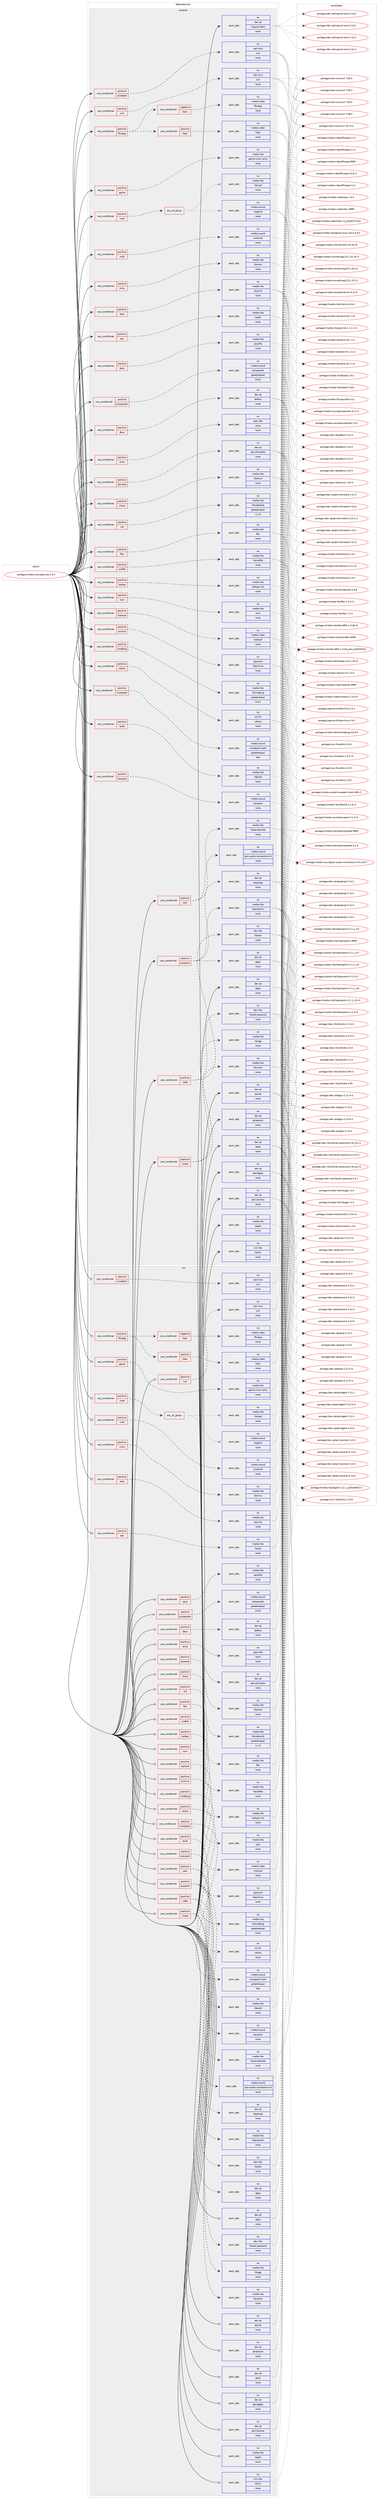 digraph prolog {

# *************
# Graph options
# *************

newrank=true;
concentrate=true;
compound=true;
graph [rankdir=LR,fontname=Helvetica,fontsize=10,ranksep=1.5];#, ranksep=2.5, nodesep=0.2];
edge  [arrowhead=vee];
node  [fontname=Helvetica,fontsize=10];

# **********
# The ebuild
# **********

subgraph cluster_leftcol {
color=gray;
label=<<i>ebuild</i>>;
id [label="portage://media-sound/qmmp-1.3.5", color=red, width=4, href="../media-sound/qmmp-1.3.5.svg"];
}

# ****************
# The dependencies
# ****************

subgraph cluster_midcol {
color=gray;
label=<<i>dependencies</i>>;
subgraph cluster_compile {
fillcolor="#eeeeee";
style=filled;
label=<<i>compile</i>>;
subgraph cond42063 {
dependency186752 [label=<<TABLE BORDER="0" CELLBORDER="1" CELLSPACING="0" CELLPADDING="4"><TR><TD ROWSPAN="3" CELLPADDING="10">use_conditional</TD></TR><TR><TD>positive</TD></TR><TR><TD>aac</TD></TR></TABLE>>, shape=none, color=red];
subgraph pack141796 {
dependency186753 [label=<<TABLE BORDER="0" CELLBORDER="1" CELLSPACING="0" CELLPADDING="4" WIDTH="220"><TR><TD ROWSPAN="6" CELLPADDING="30">pack_dep</TD></TR><TR><TD WIDTH="110">no</TD></TR><TR><TD>media-libs</TD></TR><TR><TD>faad2</TD></TR><TR><TD>none</TD></TR><TR><TD></TD></TR></TABLE>>, shape=none, color=blue];
}
dependency186752:e -> dependency186753:w [weight=20,style="dashed",arrowhead="vee"];
}
id:e -> dependency186752:w [weight=20,style="solid",arrowhead="vee"];
subgraph cond42064 {
dependency186754 [label=<<TABLE BORDER="0" CELLBORDER="1" CELLSPACING="0" CELLPADDING="4"><TR><TD ROWSPAN="3" CELLPADDING="10">use_conditional</TD></TR><TR><TD>positive</TD></TR><TR><TD>alsa</TD></TR></TABLE>>, shape=none, color=red];
subgraph pack141797 {
dependency186755 [label=<<TABLE BORDER="0" CELLBORDER="1" CELLSPACING="0" CELLPADDING="4" WIDTH="220"><TR><TD ROWSPAN="6" CELLPADDING="30">pack_dep</TD></TR><TR><TD WIDTH="110">no</TD></TR><TR><TD>media-libs</TD></TR><TR><TD>alsa-lib</TD></TR><TR><TD>none</TD></TR><TR><TD></TD></TR></TABLE>>, shape=none, color=blue];
}
dependency186754:e -> dependency186755:w [weight=20,style="dashed",arrowhead="vee"];
}
id:e -> dependency186754:w [weight=20,style="solid",arrowhead="vee"];
subgraph cond42065 {
dependency186756 [label=<<TABLE BORDER="0" CELLBORDER="1" CELLSPACING="0" CELLPADDING="4"><TR><TD ROWSPAN="3" CELLPADDING="10">use_conditional</TD></TR><TR><TD>positive</TD></TR><TR><TD>archive</TD></TR></TABLE>>, shape=none, color=red];
subgraph pack141798 {
dependency186757 [label=<<TABLE BORDER="0" CELLBORDER="1" CELLSPACING="0" CELLPADDING="4" WIDTH="220"><TR><TD ROWSPAN="6" CELLPADDING="30">pack_dep</TD></TR><TR><TD WIDTH="110">no</TD></TR><TR><TD>app-arch</TD></TR><TR><TD>libarchive</TD></TR><TR><TD>none</TD></TR><TR><TD></TD></TR></TABLE>>, shape=none, color=blue];
}
dependency186756:e -> dependency186757:w [weight=20,style="dashed",arrowhead="vee"];
}
id:e -> dependency186756:w [weight=20,style="solid",arrowhead="vee"];
subgraph cond42066 {
dependency186758 [label=<<TABLE BORDER="0" CELLBORDER="1" CELLSPACING="0" CELLPADDING="4"><TR><TD ROWSPAN="3" CELLPADDING="10">use_conditional</TD></TR><TR><TD>positive</TD></TR><TR><TD>bs2b</TD></TR></TABLE>>, shape=none, color=red];
subgraph pack141799 {
dependency186759 [label=<<TABLE BORDER="0" CELLBORDER="1" CELLSPACING="0" CELLPADDING="4" WIDTH="220"><TR><TD ROWSPAN="6" CELLPADDING="30">pack_dep</TD></TR><TR><TD WIDTH="110">no</TD></TR><TR><TD>media-libs</TD></TR><TR><TD>libbs2b</TD></TR><TR><TD>none</TD></TR><TR><TD></TD></TR></TABLE>>, shape=none, color=blue];
}
dependency186758:e -> dependency186759:w [weight=20,style="dashed",arrowhead="vee"];
}
id:e -> dependency186758:w [weight=20,style="solid",arrowhead="vee"];
subgraph cond42067 {
dependency186760 [label=<<TABLE BORDER="0" CELLBORDER="1" CELLSPACING="0" CELLPADDING="4"><TR><TD ROWSPAN="3" CELLPADDING="10">use_conditional</TD></TR><TR><TD>positive</TD></TR><TR><TD>cdda</TD></TR></TABLE>>, shape=none, color=red];
subgraph pack141800 {
dependency186761 [label=<<TABLE BORDER="0" CELLBORDER="1" CELLSPACING="0" CELLPADDING="4" WIDTH="220"><TR><TD ROWSPAN="6" CELLPADDING="30">pack_dep</TD></TR><TR><TD WIDTH="110">no</TD></TR><TR><TD>dev-libs</TD></TR><TR><TD>libcdio</TD></TR><TR><TD>none</TD></TR><TR><TD></TD></TR></TABLE>>, shape=none, color=blue];
}
dependency186760:e -> dependency186761:w [weight=20,style="dashed",arrowhead="vee"];
subgraph pack141801 {
dependency186762 [label=<<TABLE BORDER="0" CELLBORDER="1" CELLSPACING="0" CELLPADDING="4" WIDTH="220"><TR><TD ROWSPAN="6" CELLPADDING="30">pack_dep</TD></TR><TR><TD WIDTH="110">no</TD></TR><TR><TD>dev-libs</TD></TR><TR><TD>libcdio-paranoia</TD></TR><TR><TD>none</TD></TR><TR><TD></TD></TR></TABLE>>, shape=none, color=blue];
}
dependency186760:e -> dependency186762:w [weight=20,style="dashed",arrowhead="vee"];
}
id:e -> dependency186760:w [weight=20,style="solid",arrowhead="vee"];
subgraph cond42068 {
dependency186763 [label=<<TABLE BORDER="0" CELLBORDER="1" CELLSPACING="0" CELLPADDING="4"><TR><TD ROWSPAN="3" CELLPADDING="10">use_conditional</TD></TR><TR><TD>positive</TD></TR><TR><TD>curl</TD></TR></TABLE>>, shape=none, color=red];
subgraph pack141802 {
dependency186764 [label=<<TABLE BORDER="0" CELLBORDER="1" CELLSPACING="0" CELLPADDING="4" WIDTH="220"><TR><TD ROWSPAN="6" CELLPADDING="30">pack_dep</TD></TR><TR><TD WIDTH="110">no</TD></TR><TR><TD>net-misc</TD></TR><TR><TD>curl</TD></TR><TR><TD>none</TD></TR><TR><TD></TD></TR></TABLE>>, shape=none, color=blue];
}
dependency186763:e -> dependency186764:w [weight=20,style="dashed",arrowhead="vee"];
}
id:e -> dependency186763:w [weight=20,style="solid",arrowhead="vee"];
subgraph cond42069 {
dependency186765 [label=<<TABLE BORDER="0" CELLBORDER="1" CELLSPACING="0" CELLPADDING="4"><TR><TD ROWSPAN="3" CELLPADDING="10">use_conditional</TD></TR><TR><TD>positive</TD></TR><TR><TD>dbus</TD></TR></TABLE>>, shape=none, color=red];
subgraph pack141803 {
dependency186766 [label=<<TABLE BORDER="0" CELLBORDER="1" CELLSPACING="0" CELLPADDING="4" WIDTH="220"><TR><TD ROWSPAN="6" CELLPADDING="30">pack_dep</TD></TR><TR><TD WIDTH="110">no</TD></TR><TR><TD>dev-qt</TD></TR><TR><TD>qtdbus</TD></TR><TR><TD>none</TD></TR><TR><TD></TD></TR></TABLE>>, shape=none, color=blue];
}
dependency186765:e -> dependency186766:w [weight=20,style="dashed",arrowhead="vee"];
}
id:e -> dependency186765:w [weight=20,style="solid",arrowhead="vee"];
subgraph cond42070 {
dependency186767 [label=<<TABLE BORDER="0" CELLBORDER="1" CELLSPACING="0" CELLPADDING="4"><TR><TD ROWSPAN="3" CELLPADDING="10">use_conditional</TD></TR><TR><TD>positive</TD></TR><TR><TD>enca</TD></TR></TABLE>>, shape=none, color=red];
subgraph pack141804 {
dependency186768 [label=<<TABLE BORDER="0" CELLBORDER="1" CELLSPACING="0" CELLPADDING="4" WIDTH="220"><TR><TD ROWSPAN="6" CELLPADDING="30">pack_dep</TD></TR><TR><TD WIDTH="110">no</TD></TR><TR><TD>app-i18n</TD></TR><TR><TD>enca</TD></TR><TR><TD>none</TD></TR><TR><TD></TD></TR></TABLE>>, shape=none, color=blue];
}
dependency186767:e -> dependency186768:w [weight=20,style="dashed",arrowhead="vee"];
}
id:e -> dependency186767:w [weight=20,style="solid",arrowhead="vee"];
subgraph cond42071 {
dependency186769 [label=<<TABLE BORDER="0" CELLBORDER="1" CELLSPACING="0" CELLPADDING="4"><TR><TD ROWSPAN="3" CELLPADDING="10">use_conditional</TD></TR><TR><TD>positive</TD></TR><TR><TD>ffmpeg</TD></TR></TABLE>>, shape=none, color=red];
subgraph cond42072 {
dependency186770 [label=<<TABLE BORDER="0" CELLBORDER="1" CELLSPACING="0" CELLPADDING="4"><TR><TD ROWSPAN="3" CELLPADDING="10">use_conditional</TD></TR><TR><TD>negative</TD></TR><TR><TD>libav</TD></TR></TABLE>>, shape=none, color=red];
subgraph pack141805 {
dependency186771 [label=<<TABLE BORDER="0" CELLBORDER="1" CELLSPACING="0" CELLPADDING="4" WIDTH="220"><TR><TD ROWSPAN="6" CELLPADDING="30">pack_dep</TD></TR><TR><TD WIDTH="110">no</TD></TR><TR><TD>media-video</TD></TR><TR><TD>ffmpeg</TD></TR><TR><TD>none</TD></TR><TR><TD></TD></TR></TABLE>>, shape=none, color=blue];
}
dependency186770:e -> dependency186771:w [weight=20,style="dashed",arrowhead="vee"];
}
dependency186769:e -> dependency186770:w [weight=20,style="dashed",arrowhead="vee"];
subgraph cond42073 {
dependency186772 [label=<<TABLE BORDER="0" CELLBORDER="1" CELLSPACING="0" CELLPADDING="4"><TR><TD ROWSPAN="3" CELLPADDING="10">use_conditional</TD></TR><TR><TD>positive</TD></TR><TR><TD>libav</TD></TR></TABLE>>, shape=none, color=red];
subgraph pack141806 {
dependency186773 [label=<<TABLE BORDER="0" CELLBORDER="1" CELLSPACING="0" CELLPADDING="4" WIDTH="220"><TR><TD ROWSPAN="6" CELLPADDING="30">pack_dep</TD></TR><TR><TD WIDTH="110">no</TD></TR><TR><TD>media-video</TD></TR><TR><TD>libav</TD></TR><TR><TD>none</TD></TR><TR><TD></TD></TR></TABLE>>, shape=none, color=blue];
}
dependency186772:e -> dependency186773:w [weight=20,style="dashed",arrowhead="vee"];
}
dependency186769:e -> dependency186772:w [weight=20,style="dashed",arrowhead="vee"];
}
id:e -> dependency186769:w [weight=20,style="solid",arrowhead="vee"];
subgraph cond42074 {
dependency186774 [label=<<TABLE BORDER="0" CELLBORDER="1" CELLSPACING="0" CELLPADDING="4"><TR><TD ROWSPAN="3" CELLPADDING="10">use_conditional</TD></TR><TR><TD>positive</TD></TR><TR><TD>flac</TD></TR></TABLE>>, shape=none, color=red];
subgraph pack141807 {
dependency186775 [label=<<TABLE BORDER="0" CELLBORDER="1" CELLSPACING="0" CELLPADDING="4" WIDTH="220"><TR><TD ROWSPAN="6" CELLPADDING="30">pack_dep</TD></TR><TR><TD WIDTH="110">no</TD></TR><TR><TD>media-libs</TD></TR><TR><TD>flac</TD></TR><TR><TD>none</TD></TR><TR><TD></TD></TR></TABLE>>, shape=none, color=blue];
}
dependency186774:e -> dependency186775:w [weight=20,style="dashed",arrowhead="vee"];
}
id:e -> dependency186774:w [weight=20,style="solid",arrowhead="vee"];
subgraph cond42075 {
dependency186776 [label=<<TABLE BORDER="0" CELLBORDER="1" CELLSPACING="0" CELLPADDING="4"><TR><TD ROWSPAN="3" CELLPADDING="10">use_conditional</TD></TR><TR><TD>positive</TD></TR><TR><TD>game</TD></TR></TABLE>>, shape=none, color=red];
subgraph pack141808 {
dependency186777 [label=<<TABLE BORDER="0" CELLBORDER="1" CELLSPACING="0" CELLPADDING="4" WIDTH="220"><TR><TD ROWSPAN="6" CELLPADDING="30">pack_dep</TD></TR><TR><TD WIDTH="110">no</TD></TR><TR><TD>media-libs</TD></TR><TR><TD>game-music-emu</TD></TR><TR><TD>none</TD></TR><TR><TD></TD></TR></TABLE>>, shape=none, color=blue];
}
dependency186776:e -> dependency186777:w [weight=20,style="dashed",arrowhead="vee"];
}
id:e -> dependency186776:w [weight=20,style="solid",arrowhead="vee"];
subgraph cond42076 {
dependency186778 [label=<<TABLE BORDER="0" CELLBORDER="1" CELLSPACING="0" CELLPADDING="4"><TR><TD ROWSPAN="3" CELLPADDING="10">use_conditional</TD></TR><TR><TD>positive</TD></TR><TR><TD>jack</TD></TR></TABLE>>, shape=none, color=red];
subgraph pack141809 {
dependency186779 [label=<<TABLE BORDER="0" CELLBORDER="1" CELLSPACING="0" CELLPADDING="4" WIDTH="220"><TR><TD ROWSPAN="6" CELLPADDING="30">pack_dep</TD></TR><TR><TD WIDTH="110">no</TD></TR><TR><TD>media-libs</TD></TR><TR><TD>libsamplerate</TD></TR><TR><TD>none</TD></TR><TR><TD></TD></TR></TABLE>>, shape=none, color=blue];
}
dependency186778:e -> dependency186779:w [weight=20,style="dashed",arrowhead="vee"];
subgraph pack141810 {
dependency186780 [label=<<TABLE BORDER="0" CELLBORDER="1" CELLSPACING="0" CELLPADDING="4" WIDTH="220"><TR><TD ROWSPAN="6" CELLPADDING="30">pack_dep</TD></TR><TR><TD WIDTH="110">no</TD></TR><TR><TD>media-sound</TD></TR><TR><TD>jack-audio-connection-kit</TD></TR><TR><TD>none</TD></TR><TR><TD></TD></TR></TABLE>>, shape=none, color=blue];
}
dependency186778:e -> dependency186780:w [weight=20,style="dashed",arrowhead="vee"];
}
id:e -> dependency186778:w [weight=20,style="solid",arrowhead="vee"];
subgraph cond42077 {
dependency186781 [label=<<TABLE BORDER="0" CELLBORDER="1" CELLSPACING="0" CELLPADDING="4"><TR><TD ROWSPAN="3" CELLPADDING="10">use_conditional</TD></TR><TR><TD>positive</TD></TR><TR><TD>ladspa</TD></TR></TABLE>>, shape=none, color=red];
subgraph pack141811 {
dependency186782 [label=<<TABLE BORDER="0" CELLBORDER="1" CELLSPACING="0" CELLPADDING="4" WIDTH="220"><TR><TD ROWSPAN="6" CELLPADDING="30">pack_dep</TD></TR><TR><TD WIDTH="110">no</TD></TR><TR><TD>media-libs</TD></TR><TR><TD>ladspa-cmt</TD></TR><TR><TD>none</TD></TR><TR><TD></TD></TR></TABLE>>, shape=none, color=blue];
}
dependency186781:e -> dependency186782:w [weight=20,style="dashed",arrowhead="vee"];
}
id:e -> dependency186781:w [weight=20,style="solid",arrowhead="vee"];
subgraph cond42078 {
dependency186783 [label=<<TABLE BORDER="0" CELLBORDER="1" CELLSPACING="0" CELLPADDING="4"><TR><TD ROWSPAN="3" CELLPADDING="10">use_conditional</TD></TR><TR><TD>positive</TD></TR><TR><TD>mad</TD></TR></TABLE>>, shape=none, color=red];
subgraph any2743 {
dependency186784 [label=<<TABLE BORDER="0" CELLBORDER="1" CELLSPACING="0" CELLPADDING="4"><TR><TD CELLPADDING="10">any_of_group</TD></TR></TABLE>>, shape=none, color=red];subgraph pack141812 {
dependency186785 [label=<<TABLE BORDER="0" CELLBORDER="1" CELLSPACING="0" CELLPADDING="4" WIDTH="220"><TR><TD ROWSPAN="6" CELLPADDING="30">pack_dep</TD></TR><TR><TD WIDTH="110">no</TD></TR><TR><TD>media-libs</TD></TR><TR><TD>libmad</TD></TR><TR><TD>none</TD></TR><TR><TD></TD></TR></TABLE>>, shape=none, color=blue];
}
dependency186784:e -> dependency186785:w [weight=20,style="dotted",arrowhead="oinv"];
subgraph pack141813 {
dependency186786 [label=<<TABLE BORDER="0" CELLBORDER="1" CELLSPACING="0" CELLPADDING="4" WIDTH="220"><TR><TD ROWSPAN="6" CELLPADDING="30">pack_dep</TD></TR><TR><TD WIDTH="110">no</TD></TR><TR><TD>media-sound</TD></TR><TR><TD>mpg123</TD></TR><TR><TD>none</TD></TR><TR><TD></TD></TR></TABLE>>, shape=none, color=blue];
}
dependency186784:e -> dependency186786:w [weight=20,style="dotted",arrowhead="oinv"];
}
dependency186783:e -> dependency186784:w [weight=20,style="dashed",arrowhead="vee"];
}
id:e -> dependency186783:w [weight=20,style="solid",arrowhead="vee"];
subgraph cond42079 {
dependency186787 [label=<<TABLE BORDER="0" CELLBORDER="1" CELLSPACING="0" CELLPADDING="4"><TR><TD ROWSPAN="3" CELLPADDING="10">use_conditional</TD></TR><TR><TD>positive</TD></TR><TR><TD>midi</TD></TR></TABLE>>, shape=none, color=red];
subgraph pack141814 {
dependency186788 [label=<<TABLE BORDER="0" CELLBORDER="1" CELLSPACING="0" CELLPADDING="4" WIDTH="220"><TR><TD ROWSPAN="6" CELLPADDING="30">pack_dep</TD></TR><TR><TD WIDTH="110">no</TD></TR><TR><TD>media-sound</TD></TR><TR><TD>wildmidi</TD></TR><TR><TD>none</TD></TR><TR><TD></TD></TR></TABLE>>, shape=none, color=blue];
}
dependency186787:e -> dependency186788:w [weight=20,style="dashed",arrowhead="vee"];
}
id:e -> dependency186787:w [weight=20,style="solid",arrowhead="vee"];
subgraph cond42080 {
dependency186789 [label=<<TABLE BORDER="0" CELLBORDER="1" CELLSPACING="0" CELLPADDING="4"><TR><TD ROWSPAN="3" CELLPADDING="10">use_conditional</TD></TR><TR><TD>positive</TD></TR><TR><TD>mms</TD></TR></TABLE>>, shape=none, color=red];
subgraph pack141815 {
dependency186790 [label=<<TABLE BORDER="0" CELLBORDER="1" CELLSPACING="0" CELLPADDING="4" WIDTH="220"><TR><TD ROWSPAN="6" CELLPADDING="30">pack_dep</TD></TR><TR><TD WIDTH="110">no</TD></TR><TR><TD>media-libs</TD></TR><TR><TD>libmms</TD></TR><TR><TD>none</TD></TR><TR><TD></TD></TR></TABLE>>, shape=none, color=blue];
}
dependency186789:e -> dependency186790:w [weight=20,style="dashed",arrowhead="vee"];
}
id:e -> dependency186789:w [weight=20,style="solid",arrowhead="vee"];
subgraph cond42081 {
dependency186791 [label=<<TABLE BORDER="0" CELLBORDER="1" CELLSPACING="0" CELLPADDING="4"><TR><TD ROWSPAN="3" CELLPADDING="10">use_conditional</TD></TR><TR><TD>positive</TD></TR><TR><TD>modplug</TD></TR></TABLE>>, shape=none, color=red];
subgraph pack141816 {
dependency186792 [label=<<TABLE BORDER="0" CELLBORDER="1" CELLSPACING="0" CELLPADDING="4" WIDTH="220"><TR><TD ROWSPAN="6" CELLPADDING="30">pack_dep</TD></TR><TR><TD WIDTH="110">no</TD></TR><TR><TD>media-libs</TD></TR><TR><TD>libmodplug</TD></TR><TR><TD>greaterequal</TD></TR><TR><TD>0.8.4</TD></TR></TABLE>>, shape=none, color=blue];
}
dependency186791:e -> dependency186792:w [weight=20,style="dashed",arrowhead="vee"];
}
id:e -> dependency186791:w [weight=20,style="solid",arrowhead="vee"];
subgraph cond42082 {
dependency186793 [label=<<TABLE BORDER="0" CELLBORDER="1" CELLSPACING="0" CELLPADDING="4"><TR><TD ROWSPAN="3" CELLPADDING="10">use_conditional</TD></TR><TR><TD>positive</TD></TR><TR><TD>mplayer</TD></TR></TABLE>>, shape=none, color=red];
subgraph pack141817 {
dependency186794 [label=<<TABLE BORDER="0" CELLBORDER="1" CELLSPACING="0" CELLPADDING="4" WIDTH="220"><TR><TD ROWSPAN="6" CELLPADDING="30">pack_dep</TD></TR><TR><TD WIDTH="110">no</TD></TR><TR><TD>media-video</TD></TR><TR><TD>mplayer</TD></TR><TR><TD>none</TD></TR><TR><TD></TD></TR></TABLE>>, shape=none, color=blue];
}
dependency186793:e -> dependency186794:w [weight=20,style="dashed",arrowhead="vee"];
}
id:e -> dependency186793:w [weight=20,style="solid",arrowhead="vee"];
subgraph cond42083 {
dependency186795 [label=<<TABLE BORDER="0" CELLBORDER="1" CELLSPACING="0" CELLPADDING="4"><TR><TD ROWSPAN="3" CELLPADDING="10">use_conditional</TD></TR><TR><TD>positive</TD></TR><TR><TD>musepack</TD></TR></TABLE>>, shape=none, color=red];
subgraph pack141818 {
dependency186796 [label=<<TABLE BORDER="0" CELLBORDER="1" CELLSPACING="0" CELLPADDING="4" WIDTH="220"><TR><TD ROWSPAN="6" CELLPADDING="30">pack_dep</TD></TR><TR><TD WIDTH="110">no</TD></TR><TR><TD>media-sound</TD></TR><TR><TD>musepack-tools</TD></TR><TR><TD>greaterequal</TD></TR><TR><TD>444</TD></TR></TABLE>>, shape=none, color=blue];
}
dependency186795:e -> dependency186796:w [weight=20,style="dashed",arrowhead="vee"];
}
id:e -> dependency186795:w [weight=20,style="solid",arrowhead="vee"];
subgraph cond42084 {
dependency186797 [label=<<TABLE BORDER="0" CELLBORDER="1" CELLSPACING="0" CELLPADDING="4"><TR><TD ROWSPAN="3" CELLPADDING="10">use_conditional</TD></TR><TR><TD>positive</TD></TR><TR><TD>opus</TD></TR></TABLE>>, shape=none, color=red];
subgraph pack141819 {
dependency186798 [label=<<TABLE BORDER="0" CELLBORDER="1" CELLSPACING="0" CELLPADDING="4" WIDTH="220"><TR><TD ROWSPAN="6" CELLPADDING="30">pack_dep</TD></TR><TR><TD WIDTH="110">no</TD></TR><TR><TD>media-libs</TD></TR><TR><TD>opusfile</TD></TR><TR><TD>none</TD></TR><TR><TD></TD></TR></TABLE>>, shape=none, color=blue];
}
dependency186797:e -> dependency186798:w [weight=20,style="dashed",arrowhead="vee"];
}
id:e -> dependency186797:w [weight=20,style="solid",arrowhead="vee"];
subgraph cond42085 {
dependency186799 [label=<<TABLE BORDER="0" CELLBORDER="1" CELLSPACING="0" CELLPADDING="4"><TR><TD ROWSPAN="3" CELLPADDING="10">use_conditional</TD></TR><TR><TD>positive</TD></TR><TR><TD>projectm</TD></TR></TABLE>>, shape=none, color=red];
subgraph pack141820 {
dependency186800 [label=<<TABLE BORDER="0" CELLBORDER="1" CELLSPACING="0" CELLPADDING="4" WIDTH="220"><TR><TD ROWSPAN="6" CELLPADDING="30">pack_dep</TD></TR><TR><TD WIDTH="110">no</TD></TR><TR><TD>dev-qt</TD></TR><TR><TD>qtgui</TD></TR><TR><TD>none</TD></TR><TR><TD></TD></TR></TABLE>>, shape=none, color=blue];
}
dependency186799:e -> dependency186800:w [weight=20,style="dashed",arrowhead="vee"];
subgraph pack141821 {
dependency186801 [label=<<TABLE BORDER="0" CELLBORDER="1" CELLSPACING="0" CELLPADDING="4" WIDTH="220"><TR><TD ROWSPAN="6" CELLPADDING="30">pack_dep</TD></TR><TR><TD WIDTH="110">no</TD></TR><TR><TD>dev-qt</TD></TR><TR><TD>qtopengl</TD></TR><TR><TD>none</TD></TR><TR><TD></TD></TR></TABLE>>, shape=none, color=blue];
}
dependency186799:e -> dependency186801:w [weight=20,style="dashed",arrowhead="vee"];
subgraph pack141822 {
dependency186802 [label=<<TABLE BORDER="0" CELLBORDER="1" CELLSPACING="0" CELLPADDING="4" WIDTH="220"><TR><TD ROWSPAN="6" CELLPADDING="30">pack_dep</TD></TR><TR><TD WIDTH="110">no</TD></TR><TR><TD>media-libs</TD></TR><TR><TD>libprojectm</TD></TR><TR><TD>none</TD></TR><TR><TD></TD></TR></TABLE>>, shape=none, color=blue];
}
dependency186799:e -> dependency186802:w [weight=20,style="dashed",arrowhead="vee"];
}
id:e -> dependency186799:w [weight=20,style="solid",arrowhead="vee"];
subgraph cond42086 {
dependency186803 [label=<<TABLE BORDER="0" CELLBORDER="1" CELLSPACING="0" CELLPADDING="4"><TR><TD ROWSPAN="3" CELLPADDING="10">use_conditional</TD></TR><TR><TD>positive</TD></TR><TR><TD>pulseaudio</TD></TR></TABLE>>, shape=none, color=red];
subgraph pack141823 {
dependency186804 [label=<<TABLE BORDER="0" CELLBORDER="1" CELLSPACING="0" CELLPADDING="4" WIDTH="220"><TR><TD ROWSPAN="6" CELLPADDING="30">pack_dep</TD></TR><TR><TD WIDTH="110">no</TD></TR><TR><TD>media-sound</TD></TR><TR><TD>pulseaudio</TD></TR><TR><TD>greaterequal</TD></TR><TR><TD>0.9.9</TD></TR></TABLE>>, shape=none, color=blue];
}
dependency186803:e -> dependency186804:w [weight=20,style="dashed",arrowhead="vee"];
}
id:e -> dependency186803:w [weight=20,style="solid",arrowhead="vee"];
subgraph cond42087 {
dependency186805 [label=<<TABLE BORDER="0" CELLBORDER="1" CELLSPACING="0" CELLPADDING="4"><TR><TD ROWSPAN="3" CELLPADDING="10">use_conditional</TD></TR><TR><TD>positive</TD></TR><TR><TD>qtmedia</TD></TR></TABLE>>, shape=none, color=red];
subgraph pack141824 {
dependency186806 [label=<<TABLE BORDER="0" CELLBORDER="1" CELLSPACING="0" CELLPADDING="4" WIDTH="220"><TR><TD ROWSPAN="6" CELLPADDING="30">pack_dep</TD></TR><TR><TD WIDTH="110">no</TD></TR><TR><TD>dev-qt</TD></TR><TR><TD>qtmultimedia</TD></TR><TR><TD>none</TD></TR><TR><TD></TD></TR></TABLE>>, shape=none, color=blue];
}
dependency186805:e -> dependency186806:w [weight=20,style="dashed",arrowhead="vee"];
}
id:e -> dependency186805:w [weight=20,style="solid",arrowhead="vee"];
subgraph cond42088 {
dependency186807 [label=<<TABLE BORDER="0" CELLBORDER="1" CELLSPACING="0" CELLPADDING="4"><TR><TD ROWSPAN="3" CELLPADDING="10">use_conditional</TD></TR><TR><TD>positive</TD></TR><TR><TD>scrobbler</TD></TR></TABLE>>, shape=none, color=red];
subgraph pack141825 {
dependency186808 [label=<<TABLE BORDER="0" CELLBORDER="1" CELLSPACING="0" CELLPADDING="4" WIDTH="220"><TR><TD ROWSPAN="6" CELLPADDING="30">pack_dep</TD></TR><TR><TD WIDTH="110">no</TD></TR><TR><TD>net-misc</TD></TR><TR><TD>curl</TD></TR><TR><TD>none</TD></TR><TR><TD></TD></TR></TABLE>>, shape=none, color=blue];
}
dependency186807:e -> dependency186808:w [weight=20,style="dashed",arrowhead="vee"];
}
id:e -> dependency186807:w [weight=20,style="solid",arrowhead="vee"];
subgraph cond42089 {
dependency186809 [label=<<TABLE BORDER="0" CELLBORDER="1" CELLSPACING="0" CELLPADDING="4"><TR><TD ROWSPAN="3" CELLPADDING="10">use_conditional</TD></TR><TR><TD>positive</TD></TR><TR><TD>shout</TD></TR></TABLE>>, shape=none, color=red];
subgraph pack141826 {
dependency186810 [label=<<TABLE BORDER="0" CELLBORDER="1" CELLSPACING="0" CELLPADDING="4" WIDTH="220"><TR><TD ROWSPAN="6" CELLPADDING="30">pack_dep</TD></TR><TR><TD WIDTH="110">no</TD></TR><TR><TD>media-libs</TD></TR><TR><TD>libshout</TD></TR><TR><TD>none</TD></TR><TR><TD></TD></TR></TABLE>>, shape=none, color=blue];
}
dependency186809:e -> dependency186810:w [weight=20,style="dashed",arrowhead="vee"];
}
id:e -> dependency186809:w [weight=20,style="solid",arrowhead="vee"];
subgraph cond42090 {
dependency186811 [label=<<TABLE BORDER="0" CELLBORDER="1" CELLSPACING="0" CELLPADDING="4"><TR><TD ROWSPAN="3" CELLPADDING="10">use_conditional</TD></TR><TR><TD>positive</TD></TR><TR><TD>sid</TD></TR></TABLE>>, shape=none, color=red];
subgraph pack141827 {
dependency186812 [label=<<TABLE BORDER="0" CELLBORDER="1" CELLSPACING="0" CELLPADDING="4" WIDTH="220"><TR><TD ROWSPAN="6" CELLPADDING="30">pack_dep</TD></TR><TR><TD WIDTH="110">no</TD></TR><TR><TD>media-libs</TD></TR><TR><TD>libsidplayfp</TD></TR><TR><TD>greaterequal</TD></TR><TR><TD>1.1.0</TD></TR></TABLE>>, shape=none, color=blue];
}
dependency186811:e -> dependency186812:w [weight=20,style="dashed",arrowhead="vee"];
}
id:e -> dependency186811:w [weight=20,style="solid",arrowhead="vee"];
subgraph cond42091 {
dependency186813 [label=<<TABLE BORDER="0" CELLBORDER="1" CELLSPACING="0" CELLPADDING="4"><TR><TD ROWSPAN="3" CELLPADDING="10">use_conditional</TD></TR><TR><TD>positive</TD></TR><TR><TD>sndfile</TD></TR></TABLE>>, shape=none, color=red];
subgraph pack141828 {
dependency186814 [label=<<TABLE BORDER="0" CELLBORDER="1" CELLSPACING="0" CELLPADDING="4" WIDTH="220"><TR><TD ROWSPAN="6" CELLPADDING="30">pack_dep</TD></TR><TR><TD WIDTH="110">no</TD></TR><TR><TD>media-libs</TD></TR><TR><TD>libsndfile</TD></TR><TR><TD>none</TD></TR><TR><TD></TD></TR></TABLE>>, shape=none, color=blue];
}
dependency186813:e -> dependency186814:w [weight=20,style="dashed",arrowhead="vee"];
}
id:e -> dependency186813:w [weight=20,style="solid",arrowhead="vee"];
subgraph cond42092 {
dependency186815 [label=<<TABLE BORDER="0" CELLBORDER="1" CELLSPACING="0" CELLPADDING="4"><TR><TD ROWSPAN="3" CELLPADDING="10">use_conditional</TD></TR><TR><TD>positive</TD></TR><TR><TD>soxr</TD></TR></TABLE>>, shape=none, color=red];
subgraph pack141829 {
dependency186816 [label=<<TABLE BORDER="0" CELLBORDER="1" CELLSPACING="0" CELLPADDING="4" WIDTH="220"><TR><TD ROWSPAN="6" CELLPADDING="30">pack_dep</TD></TR><TR><TD WIDTH="110">no</TD></TR><TR><TD>media-libs</TD></TR><TR><TD>soxr</TD></TR><TR><TD>none</TD></TR><TR><TD></TD></TR></TABLE>>, shape=none, color=blue];
}
dependency186815:e -> dependency186816:w [weight=20,style="dashed",arrowhead="vee"];
}
id:e -> dependency186815:w [weight=20,style="solid",arrowhead="vee"];
subgraph cond42093 {
dependency186817 [label=<<TABLE BORDER="0" CELLBORDER="1" CELLSPACING="0" CELLPADDING="4"><TR><TD ROWSPAN="3" CELLPADDING="10">use_conditional</TD></TR><TR><TD>positive</TD></TR><TR><TD>udisks</TD></TR></TABLE>>, shape=none, color=red];
subgraph pack141830 {
dependency186818 [label=<<TABLE BORDER="0" CELLBORDER="1" CELLSPACING="0" CELLPADDING="4" WIDTH="220"><TR><TD ROWSPAN="6" CELLPADDING="30">pack_dep</TD></TR><TR><TD WIDTH="110">no</TD></TR><TR><TD>sys-fs</TD></TR><TR><TD>udisks</TD></TR><TR><TD>none</TD></TR><TR><TD></TD></TR></TABLE>>, shape=none, color=blue];
}
dependency186817:e -> dependency186818:w [weight=20,style="dashed",arrowhead="vee"];
}
id:e -> dependency186817:w [weight=20,style="solid",arrowhead="vee"];
subgraph cond42094 {
dependency186819 [label=<<TABLE BORDER="0" CELLBORDER="1" CELLSPACING="0" CELLPADDING="4"><TR><TD ROWSPAN="3" CELLPADDING="10">use_conditional</TD></TR><TR><TD>positive</TD></TR><TR><TD>vorbis</TD></TR></TABLE>>, shape=none, color=red];
subgraph pack141831 {
dependency186820 [label=<<TABLE BORDER="0" CELLBORDER="1" CELLSPACING="0" CELLPADDING="4" WIDTH="220"><TR><TD ROWSPAN="6" CELLPADDING="30">pack_dep</TD></TR><TR><TD WIDTH="110">no</TD></TR><TR><TD>media-libs</TD></TR><TR><TD>libogg</TD></TR><TR><TD>none</TD></TR><TR><TD></TD></TR></TABLE>>, shape=none, color=blue];
}
dependency186819:e -> dependency186820:w [weight=20,style="dashed",arrowhead="vee"];
subgraph pack141832 {
dependency186821 [label=<<TABLE BORDER="0" CELLBORDER="1" CELLSPACING="0" CELLPADDING="4" WIDTH="220"><TR><TD ROWSPAN="6" CELLPADDING="30">pack_dep</TD></TR><TR><TD WIDTH="110">no</TD></TR><TR><TD>media-libs</TD></TR><TR><TD>libvorbis</TD></TR><TR><TD>none</TD></TR><TR><TD></TD></TR></TABLE>>, shape=none, color=blue];
}
dependency186819:e -> dependency186821:w [weight=20,style="dashed",arrowhead="vee"];
}
id:e -> dependency186819:w [weight=20,style="solid",arrowhead="vee"];
subgraph cond42095 {
dependency186822 [label=<<TABLE BORDER="0" CELLBORDER="1" CELLSPACING="0" CELLPADDING="4"><TR><TD ROWSPAN="3" CELLPADDING="10">use_conditional</TD></TR><TR><TD>positive</TD></TR><TR><TD>wavpack</TD></TR></TABLE>>, shape=none, color=red];
subgraph pack141833 {
dependency186823 [label=<<TABLE BORDER="0" CELLBORDER="1" CELLSPACING="0" CELLPADDING="4" WIDTH="220"><TR><TD ROWSPAN="6" CELLPADDING="30">pack_dep</TD></TR><TR><TD WIDTH="110">no</TD></TR><TR><TD>media-sound</TD></TR><TR><TD>wavpack</TD></TR><TR><TD>none</TD></TR><TR><TD></TD></TR></TABLE>>, shape=none, color=blue];
}
dependency186822:e -> dependency186823:w [weight=20,style="dashed",arrowhead="vee"];
}
id:e -> dependency186822:w [weight=20,style="solid",arrowhead="vee"];
subgraph pack141834 {
dependency186824 [label=<<TABLE BORDER="0" CELLBORDER="1" CELLSPACING="0" CELLPADDING="4" WIDTH="220"><TR><TD ROWSPAN="6" CELLPADDING="30">pack_dep</TD></TR><TR><TD WIDTH="110">no</TD></TR><TR><TD>dev-qt</TD></TR><TR><TD>linguist-tools</TD></TR><TR><TD>none</TD></TR><TR><TD></TD></TR></TABLE>>, shape=none, color=blue];
}
id:e -> dependency186824:w [weight=20,style="solid",arrowhead="vee"];
subgraph pack141835 {
dependency186825 [label=<<TABLE BORDER="0" CELLBORDER="1" CELLSPACING="0" CELLPADDING="4" WIDTH="220"><TR><TD ROWSPAN="6" CELLPADDING="30">pack_dep</TD></TR><TR><TD WIDTH="110">no</TD></TR><TR><TD>dev-qt</TD></TR><TR><TD>qtcore</TD></TR><TR><TD>none</TD></TR><TR><TD></TD></TR></TABLE>>, shape=none, color=blue];
}
id:e -> dependency186825:w [weight=20,style="solid",arrowhead="vee"];
subgraph pack141836 {
dependency186826 [label=<<TABLE BORDER="0" CELLBORDER="1" CELLSPACING="0" CELLPADDING="4" WIDTH="220"><TR><TD ROWSPAN="6" CELLPADDING="30">pack_dep</TD></TR><TR><TD WIDTH="110">no</TD></TR><TR><TD>dev-qt</TD></TR><TR><TD>qtgui</TD></TR><TR><TD>none</TD></TR><TR><TD></TD></TR></TABLE>>, shape=none, color=blue];
}
id:e -> dependency186826:w [weight=20,style="solid",arrowhead="vee"];
subgraph pack141837 {
dependency186827 [label=<<TABLE BORDER="0" CELLBORDER="1" CELLSPACING="0" CELLPADDING="4" WIDTH="220"><TR><TD ROWSPAN="6" CELLPADDING="30">pack_dep</TD></TR><TR><TD WIDTH="110">no</TD></TR><TR><TD>dev-qt</TD></TR><TR><TD>qtnetwork</TD></TR><TR><TD>none</TD></TR><TR><TD></TD></TR></TABLE>>, shape=none, color=blue];
}
id:e -> dependency186827:w [weight=20,style="solid",arrowhead="vee"];
subgraph pack141838 {
dependency186828 [label=<<TABLE BORDER="0" CELLBORDER="1" CELLSPACING="0" CELLPADDING="4" WIDTH="220"><TR><TD ROWSPAN="6" CELLPADDING="30">pack_dep</TD></TR><TR><TD WIDTH="110">no</TD></TR><TR><TD>dev-qt</TD></TR><TR><TD>qtsql</TD></TR><TR><TD>none</TD></TR><TR><TD></TD></TR></TABLE>>, shape=none, color=blue];
}
id:e -> dependency186828:w [weight=20,style="solid",arrowhead="vee"];
subgraph pack141839 {
dependency186829 [label=<<TABLE BORDER="0" CELLBORDER="1" CELLSPACING="0" CELLPADDING="4" WIDTH="220"><TR><TD ROWSPAN="6" CELLPADDING="30">pack_dep</TD></TR><TR><TD WIDTH="110">no</TD></TR><TR><TD>dev-qt</TD></TR><TR><TD>qtwidgets</TD></TR><TR><TD>none</TD></TR><TR><TD></TD></TR></TABLE>>, shape=none, color=blue];
}
id:e -> dependency186829:w [weight=20,style="solid",arrowhead="vee"];
subgraph pack141840 {
dependency186830 [label=<<TABLE BORDER="0" CELLBORDER="1" CELLSPACING="0" CELLPADDING="4" WIDTH="220"><TR><TD ROWSPAN="6" CELLPADDING="30">pack_dep</TD></TR><TR><TD WIDTH="110">no</TD></TR><TR><TD>dev-qt</TD></TR><TR><TD>qtx11extras</TD></TR><TR><TD>none</TD></TR><TR><TD></TD></TR></TABLE>>, shape=none, color=blue];
}
id:e -> dependency186830:w [weight=20,style="solid",arrowhead="vee"];
subgraph pack141841 {
dependency186831 [label=<<TABLE BORDER="0" CELLBORDER="1" CELLSPACING="0" CELLPADDING="4" WIDTH="220"><TR><TD ROWSPAN="6" CELLPADDING="30">pack_dep</TD></TR><TR><TD WIDTH="110">no</TD></TR><TR><TD>media-libs</TD></TR><TR><TD>taglib</TD></TR><TR><TD>none</TD></TR><TR><TD></TD></TR></TABLE>>, shape=none, color=blue];
}
id:e -> dependency186831:w [weight=20,style="solid",arrowhead="vee"];
subgraph pack141842 {
dependency186832 [label=<<TABLE BORDER="0" CELLBORDER="1" CELLSPACING="0" CELLPADDING="4" WIDTH="220"><TR><TD ROWSPAN="6" CELLPADDING="30">pack_dep</TD></TR><TR><TD WIDTH="110">no</TD></TR><TR><TD>x11-libs</TD></TR><TR><TD>libX11</TD></TR><TR><TD>none</TD></TR><TR><TD></TD></TR></TABLE>>, shape=none, color=blue];
}
id:e -> dependency186832:w [weight=20,style="solid",arrowhead="vee"];
}
subgraph cluster_compileandrun {
fillcolor="#eeeeee";
style=filled;
label=<<i>compile and run</i>>;
}
subgraph cluster_run {
fillcolor="#eeeeee";
style=filled;
label=<<i>run</i>>;
subgraph cond42096 {
dependency186833 [label=<<TABLE BORDER="0" CELLBORDER="1" CELLSPACING="0" CELLPADDING="4"><TR><TD ROWSPAN="3" CELLPADDING="10">use_conditional</TD></TR><TR><TD>positive</TD></TR><TR><TD>aac</TD></TR></TABLE>>, shape=none, color=red];
subgraph pack141843 {
dependency186834 [label=<<TABLE BORDER="0" CELLBORDER="1" CELLSPACING="0" CELLPADDING="4" WIDTH="220"><TR><TD ROWSPAN="6" CELLPADDING="30">pack_dep</TD></TR><TR><TD WIDTH="110">no</TD></TR><TR><TD>media-libs</TD></TR><TR><TD>faad2</TD></TR><TR><TD>none</TD></TR><TR><TD></TD></TR></TABLE>>, shape=none, color=blue];
}
dependency186833:e -> dependency186834:w [weight=20,style="dashed",arrowhead="vee"];
}
id:e -> dependency186833:w [weight=20,style="solid",arrowhead="odot"];
subgraph cond42097 {
dependency186835 [label=<<TABLE BORDER="0" CELLBORDER="1" CELLSPACING="0" CELLPADDING="4"><TR><TD ROWSPAN="3" CELLPADDING="10">use_conditional</TD></TR><TR><TD>positive</TD></TR><TR><TD>alsa</TD></TR></TABLE>>, shape=none, color=red];
subgraph pack141844 {
dependency186836 [label=<<TABLE BORDER="0" CELLBORDER="1" CELLSPACING="0" CELLPADDING="4" WIDTH="220"><TR><TD ROWSPAN="6" CELLPADDING="30">pack_dep</TD></TR><TR><TD WIDTH="110">no</TD></TR><TR><TD>media-libs</TD></TR><TR><TD>alsa-lib</TD></TR><TR><TD>none</TD></TR><TR><TD></TD></TR></TABLE>>, shape=none, color=blue];
}
dependency186835:e -> dependency186836:w [weight=20,style="dashed",arrowhead="vee"];
}
id:e -> dependency186835:w [weight=20,style="solid",arrowhead="odot"];
subgraph cond42098 {
dependency186837 [label=<<TABLE BORDER="0" CELLBORDER="1" CELLSPACING="0" CELLPADDING="4"><TR><TD ROWSPAN="3" CELLPADDING="10">use_conditional</TD></TR><TR><TD>positive</TD></TR><TR><TD>archive</TD></TR></TABLE>>, shape=none, color=red];
subgraph pack141845 {
dependency186838 [label=<<TABLE BORDER="0" CELLBORDER="1" CELLSPACING="0" CELLPADDING="4" WIDTH="220"><TR><TD ROWSPAN="6" CELLPADDING="30">pack_dep</TD></TR><TR><TD WIDTH="110">no</TD></TR><TR><TD>app-arch</TD></TR><TR><TD>libarchive</TD></TR><TR><TD>none</TD></TR><TR><TD></TD></TR></TABLE>>, shape=none, color=blue];
}
dependency186837:e -> dependency186838:w [weight=20,style="dashed",arrowhead="vee"];
}
id:e -> dependency186837:w [weight=20,style="solid",arrowhead="odot"];
subgraph cond42099 {
dependency186839 [label=<<TABLE BORDER="0" CELLBORDER="1" CELLSPACING="0" CELLPADDING="4"><TR><TD ROWSPAN="3" CELLPADDING="10">use_conditional</TD></TR><TR><TD>positive</TD></TR><TR><TD>bs2b</TD></TR></TABLE>>, shape=none, color=red];
subgraph pack141846 {
dependency186840 [label=<<TABLE BORDER="0" CELLBORDER="1" CELLSPACING="0" CELLPADDING="4" WIDTH="220"><TR><TD ROWSPAN="6" CELLPADDING="30">pack_dep</TD></TR><TR><TD WIDTH="110">no</TD></TR><TR><TD>media-libs</TD></TR><TR><TD>libbs2b</TD></TR><TR><TD>none</TD></TR><TR><TD></TD></TR></TABLE>>, shape=none, color=blue];
}
dependency186839:e -> dependency186840:w [weight=20,style="dashed",arrowhead="vee"];
}
id:e -> dependency186839:w [weight=20,style="solid",arrowhead="odot"];
subgraph cond42100 {
dependency186841 [label=<<TABLE BORDER="0" CELLBORDER="1" CELLSPACING="0" CELLPADDING="4"><TR><TD ROWSPAN="3" CELLPADDING="10">use_conditional</TD></TR><TR><TD>positive</TD></TR><TR><TD>cdda</TD></TR></TABLE>>, shape=none, color=red];
subgraph pack141847 {
dependency186842 [label=<<TABLE BORDER="0" CELLBORDER="1" CELLSPACING="0" CELLPADDING="4" WIDTH="220"><TR><TD ROWSPAN="6" CELLPADDING="30">pack_dep</TD></TR><TR><TD WIDTH="110">no</TD></TR><TR><TD>dev-libs</TD></TR><TR><TD>libcdio</TD></TR><TR><TD>none</TD></TR><TR><TD></TD></TR></TABLE>>, shape=none, color=blue];
}
dependency186841:e -> dependency186842:w [weight=20,style="dashed",arrowhead="vee"];
subgraph pack141848 {
dependency186843 [label=<<TABLE BORDER="0" CELLBORDER="1" CELLSPACING="0" CELLPADDING="4" WIDTH="220"><TR><TD ROWSPAN="6" CELLPADDING="30">pack_dep</TD></TR><TR><TD WIDTH="110">no</TD></TR><TR><TD>dev-libs</TD></TR><TR><TD>libcdio-paranoia</TD></TR><TR><TD>none</TD></TR><TR><TD></TD></TR></TABLE>>, shape=none, color=blue];
}
dependency186841:e -> dependency186843:w [weight=20,style="dashed",arrowhead="vee"];
}
id:e -> dependency186841:w [weight=20,style="solid",arrowhead="odot"];
subgraph cond42101 {
dependency186844 [label=<<TABLE BORDER="0" CELLBORDER="1" CELLSPACING="0" CELLPADDING="4"><TR><TD ROWSPAN="3" CELLPADDING="10">use_conditional</TD></TR><TR><TD>positive</TD></TR><TR><TD>curl</TD></TR></TABLE>>, shape=none, color=red];
subgraph pack141849 {
dependency186845 [label=<<TABLE BORDER="0" CELLBORDER="1" CELLSPACING="0" CELLPADDING="4" WIDTH="220"><TR><TD ROWSPAN="6" CELLPADDING="30">pack_dep</TD></TR><TR><TD WIDTH="110">no</TD></TR><TR><TD>net-misc</TD></TR><TR><TD>curl</TD></TR><TR><TD>none</TD></TR><TR><TD></TD></TR></TABLE>>, shape=none, color=blue];
}
dependency186844:e -> dependency186845:w [weight=20,style="dashed",arrowhead="vee"];
}
id:e -> dependency186844:w [weight=20,style="solid",arrowhead="odot"];
subgraph cond42102 {
dependency186846 [label=<<TABLE BORDER="0" CELLBORDER="1" CELLSPACING="0" CELLPADDING="4"><TR><TD ROWSPAN="3" CELLPADDING="10">use_conditional</TD></TR><TR><TD>positive</TD></TR><TR><TD>dbus</TD></TR></TABLE>>, shape=none, color=red];
subgraph pack141850 {
dependency186847 [label=<<TABLE BORDER="0" CELLBORDER="1" CELLSPACING="0" CELLPADDING="4" WIDTH="220"><TR><TD ROWSPAN="6" CELLPADDING="30">pack_dep</TD></TR><TR><TD WIDTH="110">no</TD></TR><TR><TD>dev-qt</TD></TR><TR><TD>qtdbus</TD></TR><TR><TD>none</TD></TR><TR><TD></TD></TR></TABLE>>, shape=none, color=blue];
}
dependency186846:e -> dependency186847:w [weight=20,style="dashed",arrowhead="vee"];
}
id:e -> dependency186846:w [weight=20,style="solid",arrowhead="odot"];
subgraph cond42103 {
dependency186848 [label=<<TABLE BORDER="0" CELLBORDER="1" CELLSPACING="0" CELLPADDING="4"><TR><TD ROWSPAN="3" CELLPADDING="10">use_conditional</TD></TR><TR><TD>positive</TD></TR><TR><TD>enca</TD></TR></TABLE>>, shape=none, color=red];
subgraph pack141851 {
dependency186849 [label=<<TABLE BORDER="0" CELLBORDER="1" CELLSPACING="0" CELLPADDING="4" WIDTH="220"><TR><TD ROWSPAN="6" CELLPADDING="30">pack_dep</TD></TR><TR><TD WIDTH="110">no</TD></TR><TR><TD>app-i18n</TD></TR><TR><TD>enca</TD></TR><TR><TD>none</TD></TR><TR><TD></TD></TR></TABLE>>, shape=none, color=blue];
}
dependency186848:e -> dependency186849:w [weight=20,style="dashed",arrowhead="vee"];
}
id:e -> dependency186848:w [weight=20,style="solid",arrowhead="odot"];
subgraph cond42104 {
dependency186850 [label=<<TABLE BORDER="0" CELLBORDER="1" CELLSPACING="0" CELLPADDING="4"><TR><TD ROWSPAN="3" CELLPADDING="10">use_conditional</TD></TR><TR><TD>positive</TD></TR><TR><TD>ffmpeg</TD></TR></TABLE>>, shape=none, color=red];
subgraph cond42105 {
dependency186851 [label=<<TABLE BORDER="0" CELLBORDER="1" CELLSPACING="0" CELLPADDING="4"><TR><TD ROWSPAN="3" CELLPADDING="10">use_conditional</TD></TR><TR><TD>negative</TD></TR><TR><TD>libav</TD></TR></TABLE>>, shape=none, color=red];
subgraph pack141852 {
dependency186852 [label=<<TABLE BORDER="0" CELLBORDER="1" CELLSPACING="0" CELLPADDING="4" WIDTH="220"><TR><TD ROWSPAN="6" CELLPADDING="30">pack_dep</TD></TR><TR><TD WIDTH="110">no</TD></TR><TR><TD>media-video</TD></TR><TR><TD>ffmpeg</TD></TR><TR><TD>none</TD></TR><TR><TD></TD></TR></TABLE>>, shape=none, color=blue];
}
dependency186851:e -> dependency186852:w [weight=20,style="dashed",arrowhead="vee"];
}
dependency186850:e -> dependency186851:w [weight=20,style="dashed",arrowhead="vee"];
subgraph cond42106 {
dependency186853 [label=<<TABLE BORDER="0" CELLBORDER="1" CELLSPACING="0" CELLPADDING="4"><TR><TD ROWSPAN="3" CELLPADDING="10">use_conditional</TD></TR><TR><TD>positive</TD></TR><TR><TD>libav</TD></TR></TABLE>>, shape=none, color=red];
subgraph pack141853 {
dependency186854 [label=<<TABLE BORDER="0" CELLBORDER="1" CELLSPACING="0" CELLPADDING="4" WIDTH="220"><TR><TD ROWSPAN="6" CELLPADDING="30">pack_dep</TD></TR><TR><TD WIDTH="110">no</TD></TR><TR><TD>media-video</TD></TR><TR><TD>libav</TD></TR><TR><TD>none</TD></TR><TR><TD></TD></TR></TABLE>>, shape=none, color=blue];
}
dependency186853:e -> dependency186854:w [weight=20,style="dashed",arrowhead="vee"];
}
dependency186850:e -> dependency186853:w [weight=20,style="dashed",arrowhead="vee"];
}
id:e -> dependency186850:w [weight=20,style="solid",arrowhead="odot"];
subgraph cond42107 {
dependency186855 [label=<<TABLE BORDER="0" CELLBORDER="1" CELLSPACING="0" CELLPADDING="4"><TR><TD ROWSPAN="3" CELLPADDING="10">use_conditional</TD></TR><TR><TD>positive</TD></TR><TR><TD>flac</TD></TR></TABLE>>, shape=none, color=red];
subgraph pack141854 {
dependency186856 [label=<<TABLE BORDER="0" CELLBORDER="1" CELLSPACING="0" CELLPADDING="4" WIDTH="220"><TR><TD ROWSPAN="6" CELLPADDING="30">pack_dep</TD></TR><TR><TD WIDTH="110">no</TD></TR><TR><TD>media-libs</TD></TR><TR><TD>flac</TD></TR><TR><TD>none</TD></TR><TR><TD></TD></TR></TABLE>>, shape=none, color=blue];
}
dependency186855:e -> dependency186856:w [weight=20,style="dashed",arrowhead="vee"];
}
id:e -> dependency186855:w [weight=20,style="solid",arrowhead="odot"];
subgraph cond42108 {
dependency186857 [label=<<TABLE BORDER="0" CELLBORDER="1" CELLSPACING="0" CELLPADDING="4"><TR><TD ROWSPAN="3" CELLPADDING="10">use_conditional</TD></TR><TR><TD>positive</TD></TR><TR><TD>game</TD></TR></TABLE>>, shape=none, color=red];
subgraph pack141855 {
dependency186858 [label=<<TABLE BORDER="0" CELLBORDER="1" CELLSPACING="0" CELLPADDING="4" WIDTH="220"><TR><TD ROWSPAN="6" CELLPADDING="30">pack_dep</TD></TR><TR><TD WIDTH="110">no</TD></TR><TR><TD>media-libs</TD></TR><TR><TD>game-music-emu</TD></TR><TR><TD>none</TD></TR><TR><TD></TD></TR></TABLE>>, shape=none, color=blue];
}
dependency186857:e -> dependency186858:w [weight=20,style="dashed",arrowhead="vee"];
}
id:e -> dependency186857:w [weight=20,style="solid",arrowhead="odot"];
subgraph cond42109 {
dependency186859 [label=<<TABLE BORDER="0" CELLBORDER="1" CELLSPACING="0" CELLPADDING="4"><TR><TD ROWSPAN="3" CELLPADDING="10">use_conditional</TD></TR><TR><TD>positive</TD></TR><TR><TD>jack</TD></TR></TABLE>>, shape=none, color=red];
subgraph pack141856 {
dependency186860 [label=<<TABLE BORDER="0" CELLBORDER="1" CELLSPACING="0" CELLPADDING="4" WIDTH="220"><TR><TD ROWSPAN="6" CELLPADDING="30">pack_dep</TD></TR><TR><TD WIDTH="110">no</TD></TR><TR><TD>media-libs</TD></TR><TR><TD>libsamplerate</TD></TR><TR><TD>none</TD></TR><TR><TD></TD></TR></TABLE>>, shape=none, color=blue];
}
dependency186859:e -> dependency186860:w [weight=20,style="dashed",arrowhead="vee"];
subgraph pack141857 {
dependency186861 [label=<<TABLE BORDER="0" CELLBORDER="1" CELLSPACING="0" CELLPADDING="4" WIDTH="220"><TR><TD ROWSPAN="6" CELLPADDING="30">pack_dep</TD></TR><TR><TD WIDTH="110">no</TD></TR><TR><TD>media-sound</TD></TR><TR><TD>jack-audio-connection-kit</TD></TR><TR><TD>none</TD></TR><TR><TD></TD></TR></TABLE>>, shape=none, color=blue];
}
dependency186859:e -> dependency186861:w [weight=20,style="dashed",arrowhead="vee"];
}
id:e -> dependency186859:w [weight=20,style="solid",arrowhead="odot"];
subgraph cond42110 {
dependency186862 [label=<<TABLE BORDER="0" CELLBORDER="1" CELLSPACING="0" CELLPADDING="4"><TR><TD ROWSPAN="3" CELLPADDING="10">use_conditional</TD></TR><TR><TD>positive</TD></TR><TR><TD>ladspa</TD></TR></TABLE>>, shape=none, color=red];
subgraph pack141858 {
dependency186863 [label=<<TABLE BORDER="0" CELLBORDER="1" CELLSPACING="0" CELLPADDING="4" WIDTH="220"><TR><TD ROWSPAN="6" CELLPADDING="30">pack_dep</TD></TR><TR><TD WIDTH="110">no</TD></TR><TR><TD>media-libs</TD></TR><TR><TD>ladspa-cmt</TD></TR><TR><TD>none</TD></TR><TR><TD></TD></TR></TABLE>>, shape=none, color=blue];
}
dependency186862:e -> dependency186863:w [weight=20,style="dashed",arrowhead="vee"];
}
id:e -> dependency186862:w [weight=20,style="solid",arrowhead="odot"];
subgraph cond42111 {
dependency186864 [label=<<TABLE BORDER="0" CELLBORDER="1" CELLSPACING="0" CELLPADDING="4"><TR><TD ROWSPAN="3" CELLPADDING="10">use_conditional</TD></TR><TR><TD>positive</TD></TR><TR><TD>mad</TD></TR></TABLE>>, shape=none, color=red];
subgraph any2744 {
dependency186865 [label=<<TABLE BORDER="0" CELLBORDER="1" CELLSPACING="0" CELLPADDING="4"><TR><TD CELLPADDING="10">any_of_group</TD></TR></TABLE>>, shape=none, color=red];subgraph pack141859 {
dependency186866 [label=<<TABLE BORDER="0" CELLBORDER="1" CELLSPACING="0" CELLPADDING="4" WIDTH="220"><TR><TD ROWSPAN="6" CELLPADDING="30">pack_dep</TD></TR><TR><TD WIDTH="110">no</TD></TR><TR><TD>media-libs</TD></TR><TR><TD>libmad</TD></TR><TR><TD>none</TD></TR><TR><TD></TD></TR></TABLE>>, shape=none, color=blue];
}
dependency186865:e -> dependency186866:w [weight=20,style="dotted",arrowhead="oinv"];
subgraph pack141860 {
dependency186867 [label=<<TABLE BORDER="0" CELLBORDER="1" CELLSPACING="0" CELLPADDING="4" WIDTH="220"><TR><TD ROWSPAN="6" CELLPADDING="30">pack_dep</TD></TR><TR><TD WIDTH="110">no</TD></TR><TR><TD>media-sound</TD></TR><TR><TD>mpg123</TD></TR><TR><TD>none</TD></TR><TR><TD></TD></TR></TABLE>>, shape=none, color=blue];
}
dependency186865:e -> dependency186867:w [weight=20,style="dotted",arrowhead="oinv"];
}
dependency186864:e -> dependency186865:w [weight=20,style="dashed",arrowhead="vee"];
}
id:e -> dependency186864:w [weight=20,style="solid",arrowhead="odot"];
subgraph cond42112 {
dependency186868 [label=<<TABLE BORDER="0" CELLBORDER="1" CELLSPACING="0" CELLPADDING="4"><TR><TD ROWSPAN="3" CELLPADDING="10">use_conditional</TD></TR><TR><TD>positive</TD></TR><TR><TD>midi</TD></TR></TABLE>>, shape=none, color=red];
subgraph pack141861 {
dependency186869 [label=<<TABLE BORDER="0" CELLBORDER="1" CELLSPACING="0" CELLPADDING="4" WIDTH="220"><TR><TD ROWSPAN="6" CELLPADDING="30">pack_dep</TD></TR><TR><TD WIDTH="110">no</TD></TR><TR><TD>media-sound</TD></TR><TR><TD>wildmidi</TD></TR><TR><TD>none</TD></TR><TR><TD></TD></TR></TABLE>>, shape=none, color=blue];
}
dependency186868:e -> dependency186869:w [weight=20,style="dashed",arrowhead="vee"];
}
id:e -> dependency186868:w [weight=20,style="solid",arrowhead="odot"];
subgraph cond42113 {
dependency186870 [label=<<TABLE BORDER="0" CELLBORDER="1" CELLSPACING="0" CELLPADDING="4"><TR><TD ROWSPAN="3" CELLPADDING="10">use_conditional</TD></TR><TR><TD>positive</TD></TR><TR><TD>mms</TD></TR></TABLE>>, shape=none, color=red];
subgraph pack141862 {
dependency186871 [label=<<TABLE BORDER="0" CELLBORDER="1" CELLSPACING="0" CELLPADDING="4" WIDTH="220"><TR><TD ROWSPAN="6" CELLPADDING="30">pack_dep</TD></TR><TR><TD WIDTH="110">no</TD></TR><TR><TD>media-libs</TD></TR><TR><TD>libmms</TD></TR><TR><TD>none</TD></TR><TR><TD></TD></TR></TABLE>>, shape=none, color=blue];
}
dependency186870:e -> dependency186871:w [weight=20,style="dashed",arrowhead="vee"];
}
id:e -> dependency186870:w [weight=20,style="solid",arrowhead="odot"];
subgraph cond42114 {
dependency186872 [label=<<TABLE BORDER="0" CELLBORDER="1" CELLSPACING="0" CELLPADDING="4"><TR><TD ROWSPAN="3" CELLPADDING="10">use_conditional</TD></TR><TR><TD>positive</TD></TR><TR><TD>modplug</TD></TR></TABLE>>, shape=none, color=red];
subgraph pack141863 {
dependency186873 [label=<<TABLE BORDER="0" CELLBORDER="1" CELLSPACING="0" CELLPADDING="4" WIDTH="220"><TR><TD ROWSPAN="6" CELLPADDING="30">pack_dep</TD></TR><TR><TD WIDTH="110">no</TD></TR><TR><TD>media-libs</TD></TR><TR><TD>libmodplug</TD></TR><TR><TD>greaterequal</TD></TR><TR><TD>0.8.4</TD></TR></TABLE>>, shape=none, color=blue];
}
dependency186872:e -> dependency186873:w [weight=20,style="dashed",arrowhead="vee"];
}
id:e -> dependency186872:w [weight=20,style="solid",arrowhead="odot"];
subgraph cond42115 {
dependency186874 [label=<<TABLE BORDER="0" CELLBORDER="1" CELLSPACING="0" CELLPADDING="4"><TR><TD ROWSPAN="3" CELLPADDING="10">use_conditional</TD></TR><TR><TD>positive</TD></TR><TR><TD>mplayer</TD></TR></TABLE>>, shape=none, color=red];
subgraph pack141864 {
dependency186875 [label=<<TABLE BORDER="0" CELLBORDER="1" CELLSPACING="0" CELLPADDING="4" WIDTH="220"><TR><TD ROWSPAN="6" CELLPADDING="30">pack_dep</TD></TR><TR><TD WIDTH="110">no</TD></TR><TR><TD>media-video</TD></TR><TR><TD>mplayer</TD></TR><TR><TD>none</TD></TR><TR><TD></TD></TR></TABLE>>, shape=none, color=blue];
}
dependency186874:e -> dependency186875:w [weight=20,style="dashed",arrowhead="vee"];
}
id:e -> dependency186874:w [weight=20,style="solid",arrowhead="odot"];
subgraph cond42116 {
dependency186876 [label=<<TABLE BORDER="0" CELLBORDER="1" CELLSPACING="0" CELLPADDING="4"><TR><TD ROWSPAN="3" CELLPADDING="10">use_conditional</TD></TR><TR><TD>positive</TD></TR><TR><TD>musepack</TD></TR></TABLE>>, shape=none, color=red];
subgraph pack141865 {
dependency186877 [label=<<TABLE BORDER="0" CELLBORDER="1" CELLSPACING="0" CELLPADDING="4" WIDTH="220"><TR><TD ROWSPAN="6" CELLPADDING="30">pack_dep</TD></TR><TR><TD WIDTH="110">no</TD></TR><TR><TD>media-sound</TD></TR><TR><TD>musepack-tools</TD></TR><TR><TD>greaterequal</TD></TR><TR><TD>444</TD></TR></TABLE>>, shape=none, color=blue];
}
dependency186876:e -> dependency186877:w [weight=20,style="dashed",arrowhead="vee"];
}
id:e -> dependency186876:w [weight=20,style="solid",arrowhead="odot"];
subgraph cond42117 {
dependency186878 [label=<<TABLE BORDER="0" CELLBORDER="1" CELLSPACING="0" CELLPADDING="4"><TR><TD ROWSPAN="3" CELLPADDING="10">use_conditional</TD></TR><TR><TD>positive</TD></TR><TR><TD>opus</TD></TR></TABLE>>, shape=none, color=red];
subgraph pack141866 {
dependency186879 [label=<<TABLE BORDER="0" CELLBORDER="1" CELLSPACING="0" CELLPADDING="4" WIDTH="220"><TR><TD ROWSPAN="6" CELLPADDING="30">pack_dep</TD></TR><TR><TD WIDTH="110">no</TD></TR><TR><TD>media-libs</TD></TR><TR><TD>opusfile</TD></TR><TR><TD>none</TD></TR><TR><TD></TD></TR></TABLE>>, shape=none, color=blue];
}
dependency186878:e -> dependency186879:w [weight=20,style="dashed",arrowhead="vee"];
}
id:e -> dependency186878:w [weight=20,style="solid",arrowhead="odot"];
subgraph cond42118 {
dependency186880 [label=<<TABLE BORDER="0" CELLBORDER="1" CELLSPACING="0" CELLPADDING="4"><TR><TD ROWSPAN="3" CELLPADDING="10">use_conditional</TD></TR><TR><TD>positive</TD></TR><TR><TD>projectm</TD></TR></TABLE>>, shape=none, color=red];
subgraph pack141867 {
dependency186881 [label=<<TABLE BORDER="0" CELLBORDER="1" CELLSPACING="0" CELLPADDING="4" WIDTH="220"><TR><TD ROWSPAN="6" CELLPADDING="30">pack_dep</TD></TR><TR><TD WIDTH="110">no</TD></TR><TR><TD>dev-qt</TD></TR><TR><TD>qtgui</TD></TR><TR><TD>none</TD></TR><TR><TD></TD></TR></TABLE>>, shape=none, color=blue];
}
dependency186880:e -> dependency186881:w [weight=20,style="dashed",arrowhead="vee"];
subgraph pack141868 {
dependency186882 [label=<<TABLE BORDER="0" CELLBORDER="1" CELLSPACING="0" CELLPADDING="4" WIDTH="220"><TR><TD ROWSPAN="6" CELLPADDING="30">pack_dep</TD></TR><TR><TD WIDTH="110">no</TD></TR><TR><TD>dev-qt</TD></TR><TR><TD>qtopengl</TD></TR><TR><TD>none</TD></TR><TR><TD></TD></TR></TABLE>>, shape=none, color=blue];
}
dependency186880:e -> dependency186882:w [weight=20,style="dashed",arrowhead="vee"];
subgraph pack141869 {
dependency186883 [label=<<TABLE BORDER="0" CELLBORDER="1" CELLSPACING="0" CELLPADDING="4" WIDTH="220"><TR><TD ROWSPAN="6" CELLPADDING="30">pack_dep</TD></TR><TR><TD WIDTH="110">no</TD></TR><TR><TD>media-libs</TD></TR><TR><TD>libprojectm</TD></TR><TR><TD>none</TD></TR><TR><TD></TD></TR></TABLE>>, shape=none, color=blue];
}
dependency186880:e -> dependency186883:w [weight=20,style="dashed",arrowhead="vee"];
}
id:e -> dependency186880:w [weight=20,style="solid",arrowhead="odot"];
subgraph cond42119 {
dependency186884 [label=<<TABLE BORDER="0" CELLBORDER="1" CELLSPACING="0" CELLPADDING="4"><TR><TD ROWSPAN="3" CELLPADDING="10">use_conditional</TD></TR><TR><TD>positive</TD></TR><TR><TD>pulseaudio</TD></TR></TABLE>>, shape=none, color=red];
subgraph pack141870 {
dependency186885 [label=<<TABLE BORDER="0" CELLBORDER="1" CELLSPACING="0" CELLPADDING="4" WIDTH="220"><TR><TD ROWSPAN="6" CELLPADDING="30">pack_dep</TD></TR><TR><TD WIDTH="110">no</TD></TR><TR><TD>media-sound</TD></TR><TR><TD>pulseaudio</TD></TR><TR><TD>greaterequal</TD></TR><TR><TD>0.9.9</TD></TR></TABLE>>, shape=none, color=blue];
}
dependency186884:e -> dependency186885:w [weight=20,style="dashed",arrowhead="vee"];
}
id:e -> dependency186884:w [weight=20,style="solid",arrowhead="odot"];
subgraph cond42120 {
dependency186886 [label=<<TABLE BORDER="0" CELLBORDER="1" CELLSPACING="0" CELLPADDING="4"><TR><TD ROWSPAN="3" CELLPADDING="10">use_conditional</TD></TR><TR><TD>positive</TD></TR><TR><TD>qtmedia</TD></TR></TABLE>>, shape=none, color=red];
subgraph pack141871 {
dependency186887 [label=<<TABLE BORDER="0" CELLBORDER="1" CELLSPACING="0" CELLPADDING="4" WIDTH="220"><TR><TD ROWSPAN="6" CELLPADDING="30">pack_dep</TD></TR><TR><TD WIDTH="110">no</TD></TR><TR><TD>dev-qt</TD></TR><TR><TD>qtmultimedia</TD></TR><TR><TD>none</TD></TR><TR><TD></TD></TR></TABLE>>, shape=none, color=blue];
}
dependency186886:e -> dependency186887:w [weight=20,style="dashed",arrowhead="vee"];
}
id:e -> dependency186886:w [weight=20,style="solid",arrowhead="odot"];
subgraph cond42121 {
dependency186888 [label=<<TABLE BORDER="0" CELLBORDER="1" CELLSPACING="0" CELLPADDING="4"><TR><TD ROWSPAN="3" CELLPADDING="10">use_conditional</TD></TR><TR><TD>positive</TD></TR><TR><TD>scrobbler</TD></TR></TABLE>>, shape=none, color=red];
subgraph pack141872 {
dependency186889 [label=<<TABLE BORDER="0" CELLBORDER="1" CELLSPACING="0" CELLPADDING="4" WIDTH="220"><TR><TD ROWSPAN="6" CELLPADDING="30">pack_dep</TD></TR><TR><TD WIDTH="110">no</TD></TR><TR><TD>net-misc</TD></TR><TR><TD>curl</TD></TR><TR><TD>none</TD></TR><TR><TD></TD></TR></TABLE>>, shape=none, color=blue];
}
dependency186888:e -> dependency186889:w [weight=20,style="dashed",arrowhead="vee"];
}
id:e -> dependency186888:w [weight=20,style="solid",arrowhead="odot"];
subgraph cond42122 {
dependency186890 [label=<<TABLE BORDER="0" CELLBORDER="1" CELLSPACING="0" CELLPADDING="4"><TR><TD ROWSPAN="3" CELLPADDING="10">use_conditional</TD></TR><TR><TD>positive</TD></TR><TR><TD>shout</TD></TR></TABLE>>, shape=none, color=red];
subgraph pack141873 {
dependency186891 [label=<<TABLE BORDER="0" CELLBORDER="1" CELLSPACING="0" CELLPADDING="4" WIDTH="220"><TR><TD ROWSPAN="6" CELLPADDING="30">pack_dep</TD></TR><TR><TD WIDTH="110">no</TD></TR><TR><TD>media-libs</TD></TR><TR><TD>libshout</TD></TR><TR><TD>none</TD></TR><TR><TD></TD></TR></TABLE>>, shape=none, color=blue];
}
dependency186890:e -> dependency186891:w [weight=20,style="dashed",arrowhead="vee"];
}
id:e -> dependency186890:w [weight=20,style="solid",arrowhead="odot"];
subgraph cond42123 {
dependency186892 [label=<<TABLE BORDER="0" CELLBORDER="1" CELLSPACING="0" CELLPADDING="4"><TR><TD ROWSPAN="3" CELLPADDING="10">use_conditional</TD></TR><TR><TD>positive</TD></TR><TR><TD>sid</TD></TR></TABLE>>, shape=none, color=red];
subgraph pack141874 {
dependency186893 [label=<<TABLE BORDER="0" CELLBORDER="1" CELLSPACING="0" CELLPADDING="4" WIDTH="220"><TR><TD ROWSPAN="6" CELLPADDING="30">pack_dep</TD></TR><TR><TD WIDTH="110">no</TD></TR><TR><TD>media-libs</TD></TR><TR><TD>libsidplayfp</TD></TR><TR><TD>greaterequal</TD></TR><TR><TD>1.1.0</TD></TR></TABLE>>, shape=none, color=blue];
}
dependency186892:e -> dependency186893:w [weight=20,style="dashed",arrowhead="vee"];
}
id:e -> dependency186892:w [weight=20,style="solid",arrowhead="odot"];
subgraph cond42124 {
dependency186894 [label=<<TABLE BORDER="0" CELLBORDER="1" CELLSPACING="0" CELLPADDING="4"><TR><TD ROWSPAN="3" CELLPADDING="10">use_conditional</TD></TR><TR><TD>positive</TD></TR><TR><TD>sndfile</TD></TR></TABLE>>, shape=none, color=red];
subgraph pack141875 {
dependency186895 [label=<<TABLE BORDER="0" CELLBORDER="1" CELLSPACING="0" CELLPADDING="4" WIDTH="220"><TR><TD ROWSPAN="6" CELLPADDING="30">pack_dep</TD></TR><TR><TD WIDTH="110">no</TD></TR><TR><TD>media-libs</TD></TR><TR><TD>libsndfile</TD></TR><TR><TD>none</TD></TR><TR><TD></TD></TR></TABLE>>, shape=none, color=blue];
}
dependency186894:e -> dependency186895:w [weight=20,style="dashed",arrowhead="vee"];
}
id:e -> dependency186894:w [weight=20,style="solid",arrowhead="odot"];
subgraph cond42125 {
dependency186896 [label=<<TABLE BORDER="0" CELLBORDER="1" CELLSPACING="0" CELLPADDING="4"><TR><TD ROWSPAN="3" CELLPADDING="10">use_conditional</TD></TR><TR><TD>positive</TD></TR><TR><TD>soxr</TD></TR></TABLE>>, shape=none, color=red];
subgraph pack141876 {
dependency186897 [label=<<TABLE BORDER="0" CELLBORDER="1" CELLSPACING="0" CELLPADDING="4" WIDTH="220"><TR><TD ROWSPAN="6" CELLPADDING="30">pack_dep</TD></TR><TR><TD WIDTH="110">no</TD></TR><TR><TD>media-libs</TD></TR><TR><TD>soxr</TD></TR><TR><TD>none</TD></TR><TR><TD></TD></TR></TABLE>>, shape=none, color=blue];
}
dependency186896:e -> dependency186897:w [weight=20,style="dashed",arrowhead="vee"];
}
id:e -> dependency186896:w [weight=20,style="solid",arrowhead="odot"];
subgraph cond42126 {
dependency186898 [label=<<TABLE BORDER="0" CELLBORDER="1" CELLSPACING="0" CELLPADDING="4"><TR><TD ROWSPAN="3" CELLPADDING="10">use_conditional</TD></TR><TR><TD>positive</TD></TR><TR><TD>udisks</TD></TR></TABLE>>, shape=none, color=red];
subgraph pack141877 {
dependency186899 [label=<<TABLE BORDER="0" CELLBORDER="1" CELLSPACING="0" CELLPADDING="4" WIDTH="220"><TR><TD ROWSPAN="6" CELLPADDING="30">pack_dep</TD></TR><TR><TD WIDTH="110">no</TD></TR><TR><TD>sys-fs</TD></TR><TR><TD>udisks</TD></TR><TR><TD>none</TD></TR><TR><TD></TD></TR></TABLE>>, shape=none, color=blue];
}
dependency186898:e -> dependency186899:w [weight=20,style="dashed",arrowhead="vee"];
}
id:e -> dependency186898:w [weight=20,style="solid",arrowhead="odot"];
subgraph cond42127 {
dependency186900 [label=<<TABLE BORDER="0" CELLBORDER="1" CELLSPACING="0" CELLPADDING="4"><TR><TD ROWSPAN="3" CELLPADDING="10">use_conditional</TD></TR><TR><TD>positive</TD></TR><TR><TD>vorbis</TD></TR></TABLE>>, shape=none, color=red];
subgraph pack141878 {
dependency186901 [label=<<TABLE BORDER="0" CELLBORDER="1" CELLSPACING="0" CELLPADDING="4" WIDTH="220"><TR><TD ROWSPAN="6" CELLPADDING="30">pack_dep</TD></TR><TR><TD WIDTH="110">no</TD></TR><TR><TD>media-libs</TD></TR><TR><TD>libogg</TD></TR><TR><TD>none</TD></TR><TR><TD></TD></TR></TABLE>>, shape=none, color=blue];
}
dependency186900:e -> dependency186901:w [weight=20,style="dashed",arrowhead="vee"];
subgraph pack141879 {
dependency186902 [label=<<TABLE BORDER="0" CELLBORDER="1" CELLSPACING="0" CELLPADDING="4" WIDTH="220"><TR><TD ROWSPAN="6" CELLPADDING="30">pack_dep</TD></TR><TR><TD WIDTH="110">no</TD></TR><TR><TD>media-libs</TD></TR><TR><TD>libvorbis</TD></TR><TR><TD>none</TD></TR><TR><TD></TD></TR></TABLE>>, shape=none, color=blue];
}
dependency186900:e -> dependency186902:w [weight=20,style="dashed",arrowhead="vee"];
}
id:e -> dependency186900:w [weight=20,style="solid",arrowhead="odot"];
subgraph cond42128 {
dependency186903 [label=<<TABLE BORDER="0" CELLBORDER="1" CELLSPACING="0" CELLPADDING="4"><TR><TD ROWSPAN="3" CELLPADDING="10">use_conditional</TD></TR><TR><TD>positive</TD></TR><TR><TD>wavpack</TD></TR></TABLE>>, shape=none, color=red];
subgraph pack141880 {
dependency186904 [label=<<TABLE BORDER="0" CELLBORDER="1" CELLSPACING="0" CELLPADDING="4" WIDTH="220"><TR><TD ROWSPAN="6" CELLPADDING="30">pack_dep</TD></TR><TR><TD WIDTH="110">no</TD></TR><TR><TD>media-sound</TD></TR><TR><TD>wavpack</TD></TR><TR><TD>none</TD></TR><TR><TD></TD></TR></TABLE>>, shape=none, color=blue];
}
dependency186903:e -> dependency186904:w [weight=20,style="dashed",arrowhead="vee"];
}
id:e -> dependency186903:w [weight=20,style="solid",arrowhead="odot"];
subgraph pack141881 {
dependency186905 [label=<<TABLE BORDER="0" CELLBORDER="1" CELLSPACING="0" CELLPADDING="4" WIDTH="220"><TR><TD ROWSPAN="6" CELLPADDING="30">pack_dep</TD></TR><TR><TD WIDTH="110">no</TD></TR><TR><TD>dev-qt</TD></TR><TR><TD>qtcore</TD></TR><TR><TD>none</TD></TR><TR><TD></TD></TR></TABLE>>, shape=none, color=blue];
}
id:e -> dependency186905:w [weight=20,style="solid",arrowhead="odot"];
subgraph pack141882 {
dependency186906 [label=<<TABLE BORDER="0" CELLBORDER="1" CELLSPACING="0" CELLPADDING="4" WIDTH="220"><TR><TD ROWSPAN="6" CELLPADDING="30">pack_dep</TD></TR><TR><TD WIDTH="110">no</TD></TR><TR><TD>dev-qt</TD></TR><TR><TD>qtgui</TD></TR><TR><TD>none</TD></TR><TR><TD></TD></TR></TABLE>>, shape=none, color=blue];
}
id:e -> dependency186906:w [weight=20,style="solid",arrowhead="odot"];
subgraph pack141883 {
dependency186907 [label=<<TABLE BORDER="0" CELLBORDER="1" CELLSPACING="0" CELLPADDING="4" WIDTH="220"><TR><TD ROWSPAN="6" CELLPADDING="30">pack_dep</TD></TR><TR><TD WIDTH="110">no</TD></TR><TR><TD>dev-qt</TD></TR><TR><TD>qtnetwork</TD></TR><TR><TD>none</TD></TR><TR><TD></TD></TR></TABLE>>, shape=none, color=blue];
}
id:e -> dependency186907:w [weight=20,style="solid",arrowhead="odot"];
subgraph pack141884 {
dependency186908 [label=<<TABLE BORDER="0" CELLBORDER="1" CELLSPACING="0" CELLPADDING="4" WIDTH="220"><TR><TD ROWSPAN="6" CELLPADDING="30">pack_dep</TD></TR><TR><TD WIDTH="110">no</TD></TR><TR><TD>dev-qt</TD></TR><TR><TD>qtsql</TD></TR><TR><TD>none</TD></TR><TR><TD></TD></TR></TABLE>>, shape=none, color=blue];
}
id:e -> dependency186908:w [weight=20,style="solid",arrowhead="odot"];
subgraph pack141885 {
dependency186909 [label=<<TABLE BORDER="0" CELLBORDER="1" CELLSPACING="0" CELLPADDING="4" WIDTH="220"><TR><TD ROWSPAN="6" CELLPADDING="30">pack_dep</TD></TR><TR><TD WIDTH="110">no</TD></TR><TR><TD>dev-qt</TD></TR><TR><TD>qtwidgets</TD></TR><TR><TD>none</TD></TR><TR><TD></TD></TR></TABLE>>, shape=none, color=blue];
}
id:e -> dependency186909:w [weight=20,style="solid",arrowhead="odot"];
subgraph pack141886 {
dependency186910 [label=<<TABLE BORDER="0" CELLBORDER="1" CELLSPACING="0" CELLPADDING="4" WIDTH="220"><TR><TD ROWSPAN="6" CELLPADDING="30">pack_dep</TD></TR><TR><TD WIDTH="110">no</TD></TR><TR><TD>dev-qt</TD></TR><TR><TD>qtx11extras</TD></TR><TR><TD>none</TD></TR><TR><TD></TD></TR></TABLE>>, shape=none, color=blue];
}
id:e -> dependency186910:w [weight=20,style="solid",arrowhead="odot"];
subgraph pack141887 {
dependency186911 [label=<<TABLE BORDER="0" CELLBORDER="1" CELLSPACING="0" CELLPADDING="4" WIDTH="220"><TR><TD ROWSPAN="6" CELLPADDING="30">pack_dep</TD></TR><TR><TD WIDTH="110">no</TD></TR><TR><TD>media-libs</TD></TR><TR><TD>taglib</TD></TR><TR><TD>none</TD></TR><TR><TD></TD></TR></TABLE>>, shape=none, color=blue];
}
id:e -> dependency186911:w [weight=20,style="solid",arrowhead="odot"];
subgraph pack141888 {
dependency186912 [label=<<TABLE BORDER="0" CELLBORDER="1" CELLSPACING="0" CELLPADDING="4" WIDTH="220"><TR><TD ROWSPAN="6" CELLPADDING="30">pack_dep</TD></TR><TR><TD WIDTH="110">no</TD></TR><TR><TD>x11-libs</TD></TR><TR><TD>libX11</TD></TR><TR><TD>none</TD></TR><TR><TD></TD></TR></TABLE>>, shape=none, color=blue];
}
id:e -> dependency186912:w [weight=20,style="solid",arrowhead="odot"];
}
}

# **************
# The candidates
# **************

subgraph cluster_choices {
rank=same;
color=gray;
label=<<i>candidates</i>>;

subgraph choice141796 {
color=black;
nodesep=1;
choice10910110010597451081059811547102979710050455046574648 [label="portage://media-libs/faad2-2.9.0", color=red, width=4,href="../media-libs/faad2-2.9.0.svg"];
choice10910110010597451081059811547102979710050455046564656 [label="portage://media-libs/faad2-2.8.8", color=red, width=4,href="../media-libs/faad2-2.8.8.svg"];
dependency186753:e -> choice10910110010597451081059811547102979710050455046574648:w [style=dotted,weight="100"];
dependency186753:e -> choice10910110010597451081059811547102979710050455046564656:w [style=dotted,weight="100"];
}
subgraph choice141797 {
color=black;
nodesep=1;
choice10910110010597451081059811547971081159745108105984549465046494650 [label="portage://media-libs/alsa-lib-1.2.1.2", color=red, width=4,href="../media-libs/alsa-lib-1.2.1.2.svg"];
choice109101100105974510810598115479710811597451081059845494650464946494511449 [label="portage://media-libs/alsa-lib-1.2.1.1-r1", color=red, width=4,href="../media-libs/alsa-lib-1.2.1.1-r1.svg"];
choice1091011001059745108105981154797108115974510810598454946494657 [label="portage://media-libs/alsa-lib-1.1.9", color=red, width=4,href="../media-libs/alsa-lib-1.1.9.svg"];
choice1091011001059745108105981154797108115974510810598454946494656 [label="portage://media-libs/alsa-lib-1.1.8", color=red, width=4,href="../media-libs/alsa-lib-1.1.8.svg"];
choice1091011001059745108105981154797108115974510810598454946494650 [label="portage://media-libs/alsa-lib-1.1.2", color=red, width=4,href="../media-libs/alsa-lib-1.1.2.svg"];
dependency186755:e -> choice10910110010597451081059811547971081159745108105984549465046494650:w [style=dotted,weight="100"];
dependency186755:e -> choice109101100105974510810598115479710811597451081059845494650464946494511449:w [style=dotted,weight="100"];
dependency186755:e -> choice1091011001059745108105981154797108115974510810598454946494657:w [style=dotted,weight="100"];
dependency186755:e -> choice1091011001059745108105981154797108115974510810598454946494656:w [style=dotted,weight="100"];
dependency186755:e -> choice1091011001059745108105981154797108115974510810598454946494650:w [style=dotted,weight="100"];
}
subgraph choice141798 {
color=black;
nodesep=1;
choice9711211245971149910447108105989711499104105118101455146524648 [label="portage://app-arch/libarchive-3.4.0", color=red, width=4,href="../app-arch/libarchive-3.4.0.svg"];
choice9711211245971149910447108105989711499104105118101455146514651 [label="portage://app-arch/libarchive-3.3.3", color=red, width=4,href="../app-arch/libarchive-3.3.3.svg"];
dependency186757:e -> choice9711211245971149910447108105989711499104105118101455146524648:w [style=dotted,weight="100"];
dependency186757:e -> choice9711211245971149910447108105989711499104105118101455146514651:w [style=dotted,weight="100"];
}
subgraph choice141799 {
color=black;
nodesep=1;
choice10910110010597451081059811547108105989811550984551464946484511450 [label="portage://media-libs/libbs2b-3.1.0-r2", color=red, width=4,href="../media-libs/libbs2b-3.1.0-r2.svg"];
dependency186759:e -> choice10910110010597451081059811547108105989811550984551464946484511450:w [style=dotted,weight="100"];
}
subgraph choice141800 {
color=black;
nodesep=1;
choice10010111845108105981154710810598991001051114550464946484511449 [label="portage://dev-libs/libcdio-2.1.0-r1", color=red, width=4,href="../dev-libs/libcdio-2.1.0-r1.svg"];
choice10010111845108105981154710810598991001051114550464846484511449 [label="portage://dev-libs/libcdio-2.0.0-r1", color=red, width=4,href="../dev-libs/libcdio-2.0.0-r1.svg"];
choice1001011184510810598115471081059899100105111455046484648 [label="portage://dev-libs/libcdio-2.0.0", color=red, width=4,href="../dev-libs/libcdio-2.0.0.svg"];
choice1001011184510810598115471081059899100105111454946494648 [label="portage://dev-libs/libcdio-1.1.0", color=red, width=4,href="../dev-libs/libcdio-1.1.0.svg"];
choice100101118451081059811547108105989910010511145484657524511449 [label="portage://dev-libs/libcdio-0.94-r1", color=red, width=4,href="../dev-libs/libcdio-0.94-r1.svg"];
choice10010111845108105981154710810598991001051114548465751 [label="portage://dev-libs/libcdio-0.93", color=red, width=4,href="../dev-libs/libcdio-0.93.svg"];
dependency186761:e -> choice10010111845108105981154710810598991001051114550464946484511449:w [style=dotted,weight="100"];
dependency186761:e -> choice10010111845108105981154710810598991001051114550464846484511449:w [style=dotted,weight="100"];
dependency186761:e -> choice1001011184510810598115471081059899100105111455046484648:w [style=dotted,weight="100"];
dependency186761:e -> choice1001011184510810598115471081059899100105111454946494648:w [style=dotted,weight="100"];
dependency186761:e -> choice100101118451081059811547108105989910010511145484657524511449:w [style=dotted,weight="100"];
dependency186761:e -> choice10010111845108105981154710810598991001051114548465751:w [style=dotted,weight="100"];
}
subgraph choice141801 {
color=black;
nodesep=1;
choice100101118451081059811547108105989910010511145112971149711011110597455046484649 [label="portage://dev-libs/libcdio-paranoia-2.0.1", color=red, width=4,href="../dev-libs/libcdio-paranoia-2.0.1.svg"];
choice1001011184510810598115471081059899100105111451129711497110111105974550464846484511449 [label="portage://dev-libs/libcdio-paranoia-2.0.0-r1", color=red, width=4,href="../dev-libs/libcdio-paranoia-2.0.0-r1.svg"];
choice100101118451081059811547108105989910010511145112971149711011110597454846575295112504511450 [label="portage://dev-libs/libcdio-paranoia-0.94_p2-r2", color=red, width=4,href="../dev-libs/libcdio-paranoia-0.94_p2-r2.svg"];
choice100101118451081059811547108105989910010511145112971149711011110597454846575195112494511449 [label="portage://dev-libs/libcdio-paranoia-0.93_p1-r1", color=red, width=4,href="../dev-libs/libcdio-paranoia-0.93_p1-r1.svg"];
dependency186762:e -> choice100101118451081059811547108105989910010511145112971149711011110597455046484649:w [style=dotted,weight="100"];
dependency186762:e -> choice1001011184510810598115471081059899100105111451129711497110111105974550464846484511449:w [style=dotted,weight="100"];
dependency186762:e -> choice100101118451081059811547108105989910010511145112971149711011110597454846575295112504511450:w [style=dotted,weight="100"];
dependency186762:e -> choice100101118451081059811547108105989910010511145112971149711011110597454846575195112494511449:w [style=dotted,weight="100"];
}
subgraph choice141802 {
color=black;
nodesep=1;
choice1101011164510910511599479911711410845554654564648 [label="portage://net-misc/curl-7.68.0", color=red, width=4,href="../net-misc/curl-7.68.0.svg"];
choice11010111645109105115994799117114108455546545546484511449 [label="portage://net-misc/curl-7.67.0-r1", color=red, width=4,href="../net-misc/curl-7.67.0-r1.svg"];
choice1101011164510910511599479911711410845554654544648 [label="portage://net-misc/curl-7.66.0", color=red, width=4,href="../net-misc/curl-7.66.0.svg"];
choice1101011164510910511599479911711410845554654534651 [label="portage://net-misc/curl-7.65.3", color=red, width=4,href="../net-misc/curl-7.65.3.svg"];
choice1101011164510910511599479911711410845554654534648 [label="portage://net-misc/curl-7.65.0", color=red, width=4,href="../net-misc/curl-7.65.0.svg"];
dependency186764:e -> choice1101011164510910511599479911711410845554654564648:w [style=dotted,weight="100"];
dependency186764:e -> choice11010111645109105115994799117114108455546545546484511449:w [style=dotted,weight="100"];
dependency186764:e -> choice1101011164510910511599479911711410845554654544648:w [style=dotted,weight="100"];
dependency186764:e -> choice1101011164510910511599479911711410845554654534651:w [style=dotted,weight="100"];
dependency186764:e -> choice1101011164510910511599479911711410845554654534648:w [style=dotted,weight="100"];
}
subgraph choice141803 {
color=black;
nodesep=1;
choice10010111845113116471131161009811711545534649524648 [label="portage://dev-qt/qtdbus-5.14.0", color=red, width=4,href="../dev-qt/qtdbus-5.14.0.svg"];
choice10010111845113116471131161009811711545534649514650 [label="portage://dev-qt/qtdbus-5.13.2", color=red, width=4,href="../dev-qt/qtdbus-5.13.2.svg"];
choice10010111845113116471131161009811711545534649504653 [label="portage://dev-qt/qtdbus-5.12.5", color=red, width=4,href="../dev-qt/qtdbus-5.12.5.svg"];
choice10010111845113116471131161009811711545534649504651 [label="portage://dev-qt/qtdbus-5.12.3", color=red, width=4,href="../dev-qt/qtdbus-5.12.3.svg"];
dependency186766:e -> choice10010111845113116471131161009811711545534649524648:w [style=dotted,weight="100"];
dependency186766:e -> choice10010111845113116471131161009811711545534649514650:w [style=dotted,weight="100"];
dependency186766:e -> choice10010111845113116471131161009811711545534649504653:w [style=dotted,weight="100"];
dependency186766:e -> choice10010111845113116471131161009811711545534649504651:w [style=dotted,weight="100"];
}
subgraph choice141804 {
color=black;
nodesep=1;
choice9711211245105495611047101110999745494649574511449 [label="portage://app-i18n/enca-1.19-r1", color=red, width=4,href="../app-i18n/enca-1.19-r1.svg"];
dependency186768:e -> choice9711211245105495611047101110999745494649574511449:w [style=dotted,weight="100"];
}
subgraph choice141805 {
color=black;
nodesep=1;
choice1091011001059745118105100101111471021021091121011034557575757 [label="portage://media-video/ffmpeg-9999", color=red, width=4,href="../media-video/ffmpeg-9999.svg"];
choice109101100105974511810510010111147102102109112101103455246504649 [label="portage://media-video/ffmpeg-4.2.1", color=red, width=4,href="../media-video/ffmpeg-4.2.1.svg"];
choice109101100105974511810510010111147102102109112101103455246494652 [label="portage://media-video/ffmpeg-4.1.4", color=red, width=4,href="../media-video/ffmpeg-4.1.4.svg"];
choice109101100105974511810510010111147102102109112101103455246494651 [label="portage://media-video/ffmpeg-4.1.3", color=red, width=4,href="../media-video/ffmpeg-4.1.3.svg"];
choice1091011001059745118105100101111471021021091121011034551465246544511449 [label="portage://media-video/ffmpeg-3.4.6-r1", color=red, width=4,href="../media-video/ffmpeg-3.4.6-r1.svg"];
dependency186771:e -> choice1091011001059745118105100101111471021021091121011034557575757:w [style=dotted,weight="100"];
dependency186771:e -> choice109101100105974511810510010111147102102109112101103455246504649:w [style=dotted,weight="100"];
dependency186771:e -> choice109101100105974511810510010111147102102109112101103455246494652:w [style=dotted,weight="100"];
dependency186771:e -> choice109101100105974511810510010111147102102109112101103455246494651:w [style=dotted,weight="100"];
dependency186771:e -> choice1091011001059745118105100101111471021021091121011034551465246544511449:w [style=dotted,weight="100"];
}
subgraph choice141806 {
color=black;
nodesep=1;
choice10910110010597451181051001011114710810598971184557575757 [label="portage://media-video/libav-9999", color=red, width=4,href="../media-video/libav-9999.svg"];
choice1091011001059745118105100101111471081059897118454951951121141015048495549504957 [label="portage://media-video/libav-13_pre20171219", color=red, width=4,href="../media-video/libav-13_pre20171219.svg"];
choice10910110010597451181051001011114710810598971184549504651 [label="portage://media-video/libav-12.3", color=red, width=4,href="../media-video/libav-12.3.svg"];
dependency186773:e -> choice10910110010597451181051001011114710810598971184557575757:w [style=dotted,weight="100"];
dependency186773:e -> choice1091011001059745118105100101111471081059897118454951951121141015048495549504957:w [style=dotted,weight="100"];
dependency186773:e -> choice10910110010597451181051001011114710810598971184549504651:w [style=dotted,weight="100"];
}
subgraph choice141807 {
color=black;
nodesep=1;
choice109101100105974510810598115471021089799454946514651 [label="portage://media-libs/flac-1.3.3", color=red, width=4,href="../media-libs/flac-1.3.3.svg"];
choice1091011001059745108105981154710210897994549465146504511449 [label="portage://media-libs/flac-1.3.2-r1", color=red, width=4,href="../media-libs/flac-1.3.2-r1.svg"];
dependency186775:e -> choice109101100105974510810598115471021089799454946514651:w [style=dotted,weight="100"];
dependency186775:e -> choice1091011001059745108105981154710210897994549465146504511449:w [style=dotted,weight="100"];
}
subgraph choice141808 {
color=black;
nodesep=1;
choice1091011001059745108105981154710397109101451091171151059945101109117454846544650 [label="portage://media-libs/game-music-emu-0.6.2", color=red, width=4,href="../media-libs/game-music-emu-0.6.2.svg"];
dependency186777:e -> choice1091011001059745108105981154710397109101451091171151059945101109117454846544650:w [style=dotted,weight="100"];
}
subgraph choice141809 {
color=black;
nodesep=1;
choice109101100105974510810598115471081059811597109112108101114971161014557575757 [label="portage://media-libs/libsamplerate-9999", color=red, width=4,href="../media-libs/libsamplerate-9999.svg"];
choice10910110010597451081059811547108105981159710911210810111497116101454846494657 [label="portage://media-libs/libsamplerate-0.1.9", color=red, width=4,href="../media-libs/libsamplerate-0.1.9.svg"];
dependency186779:e -> choice109101100105974510810598115471081059811597109112108101114971161014557575757:w [style=dotted,weight="100"];
dependency186779:e -> choice10910110010597451081059811547108105981159710911210810111497116101454846494657:w [style=dotted,weight="100"];
}
subgraph choice141810 {
color=black;
nodesep=1;
choice10910110010597451151111171101004710697991074597117100105111459911111011010199116105111110451071051164548464950534648 [label="portage://media-sound/jack-audio-connection-kit-0.125.0", color=red, width=4,href="../media-sound/jack-audio-connection-kit-0.125.0.svg"];
dependency186780:e -> choice10910110010597451151111171101004710697991074597117100105111459911111011010199116105111110451071051164548464950534648:w [style=dotted,weight="100"];
}
subgraph choice141811 {
color=black;
nodesep=1;
choice109101100105974510810598115471089710011511297459910911645494649544511452 [label="portage://media-libs/ladspa-cmt-1.16-r4", color=red, width=4,href="../media-libs/ladspa-cmt-1.16-r4.svg"];
dependency186782:e -> choice109101100105974510810598115471089710011511297459910911645494649544511452:w [style=dotted,weight="100"];
}
subgraph choice141812 {
color=black;
nodesep=1;
choice10910110010597451081059811547108105981099710045484649534649984511457 [label="portage://media-libs/libmad-0.15.1b-r9", color=red, width=4,href="../media-libs/libmad-0.15.1b-r9.svg"];
dependency186785:e -> choice10910110010597451081059811547108105981099710045484649534649984511457:w [style=dotted,weight="100"];
}
subgraph choice141813 {
color=black;
nodesep=1;
choice1091011001059745115111117110100471091121034950514549465053464951 [label="portage://media-sound/mpg123-1.25.13", color=red, width=4,href="../media-sound/mpg123-1.25.13.svg"];
choice1091011001059745115111117110100471091121034950514549465053464950 [label="portage://media-sound/mpg123-1.25.12", color=red, width=4,href="../media-sound/mpg123-1.25.12.svg"];
choice10910110010597451151111171101004710911210349505145494650534649484511449 [label="portage://media-sound/mpg123-1.25.10-r1", color=red, width=4,href="../media-sound/mpg123-1.25.10-r1.svg"];
dependency186786:e -> choice1091011001059745115111117110100471091121034950514549465053464951:w [style=dotted,weight="100"];
dependency186786:e -> choice1091011001059745115111117110100471091121034950514549465053464950:w [style=dotted,weight="100"];
dependency186786:e -> choice10910110010597451151111171101004710911210349505145494650534649484511449:w [style=dotted,weight="100"];
}
subgraph choice141814 {
color=black;
nodesep=1;
choice10910110010597451151111171101004711910510810010910510010545484651464951 [label="portage://media-sound/wildmidi-0.3.13", color=red, width=4,href="../media-sound/wildmidi-0.3.13.svg"];
dependency186788:e -> choice10910110010597451151111171101004711910510810010910510010545484651464951:w [style=dotted,weight="100"];
}
subgraph choice141815 {
color=black;
nodesep=1;
choice1091011001059745108105981154710810598109109115454846544652 [label="portage://media-libs/libmms-0.6.4", color=red, width=4,href="../media-libs/libmms-0.6.4.svg"];
dependency186790:e -> choice1091011001059745108105981154710810598109109115454846544652:w [style=dotted,weight="100"];
}
subgraph choice141816 {
color=black;
nodesep=1;
choice10910110010597451081059811547108105981091111001121081171034548465646574648 [label="portage://media-libs/libmodplug-0.8.9.0", color=red, width=4,href="../media-libs/libmodplug-0.8.9.0.svg"];
dependency186792:e -> choice10910110010597451081059811547108105981091111001121081171034548465646574648:w [style=dotted,weight="100"];
}
subgraph choice141817 {
color=black;
nodesep=1;
choice109101100105974511810510010111147109112108971211011144557575757 [label="portage://media-video/mplayer-9999", color=red, width=4,href="../media-video/mplayer-9999.svg"];
choice109101100105974511810510010111147109112108971211011144549465146484511453 [label="portage://media-video/mplayer-1.3.0-r5", color=red, width=4,href="../media-video/mplayer-1.3.0-r5.svg"];
dependency186794:e -> choice109101100105974511810510010111147109112108971211011144557575757:w [style=dotted,weight="100"];
dependency186794:e -> choice109101100105974511810510010111147109112108971211011144549465146484511453:w [style=dotted,weight="100"];
}
subgraph choice141818 {
color=black;
nodesep=1;
choice109101100105974511511111711010047109117115101112979910745116111111108115455254534511449 [label="portage://media-sound/musepack-tools-465-r1", color=red, width=4,href="../media-sound/musepack-tools-465-r1.svg"];
dependency186796:e -> choice109101100105974511511111711010047109117115101112979910745116111111108115455254534511449:w [style=dotted,weight="100"];
}
subgraph choice141819 {
color=black;
nodesep=1;
choice109101100105974510810598115471111121171151021051081014548464949 [label="portage://media-libs/opusfile-0.11", color=red, width=4,href="../media-libs/opusfile-0.11.svg"];
dependency186798:e -> choice109101100105974510810598115471111121171151021051081014548464949:w [style=dotted,weight="100"];
}
subgraph choice141820 {
color=black;
nodesep=1;
choice1001011184511311647113116103117105455346495246484511449 [label="portage://dev-qt/qtgui-5.14.0-r1", color=red, width=4,href="../dev-qt/qtgui-5.14.0-r1.svg"];
choice100101118451131164711311610311710545534649514650 [label="portage://dev-qt/qtgui-5.13.2", color=red, width=4,href="../dev-qt/qtgui-5.13.2.svg"];
choice100101118451131164711311610311710545534649504653 [label="portage://dev-qt/qtgui-5.12.5", color=red, width=4,href="../dev-qt/qtgui-5.12.5.svg"];
choice1001011184511311647113116103117105455346495046514511449 [label="portage://dev-qt/qtgui-5.12.3-r1", color=red, width=4,href="../dev-qt/qtgui-5.12.3-r1.svg"];
dependency186800:e -> choice1001011184511311647113116103117105455346495246484511449:w [style=dotted,weight="100"];
dependency186800:e -> choice100101118451131164711311610311710545534649514650:w [style=dotted,weight="100"];
dependency186800:e -> choice100101118451131164711311610311710545534649504653:w [style=dotted,weight="100"];
dependency186800:e -> choice1001011184511311647113116103117105455346495046514511449:w [style=dotted,weight="100"];
}
subgraph choice141821 {
color=black;
nodesep=1;
choice100101118451131164711311611111210111010310845534649524648 [label="portage://dev-qt/qtopengl-5.14.0", color=red, width=4,href="../dev-qt/qtopengl-5.14.0.svg"];
choice100101118451131164711311611111210111010310845534649514650 [label="portage://dev-qt/qtopengl-5.13.2", color=red, width=4,href="../dev-qt/qtopengl-5.13.2.svg"];
choice100101118451131164711311611111210111010310845534649504653 [label="portage://dev-qt/qtopengl-5.12.5", color=red, width=4,href="../dev-qt/qtopengl-5.12.5.svg"];
choice100101118451131164711311611111210111010310845534649504651 [label="portage://dev-qt/qtopengl-5.12.3", color=red, width=4,href="../dev-qt/qtopengl-5.12.3.svg"];
dependency186801:e -> choice100101118451131164711311611111210111010310845534649524648:w [style=dotted,weight="100"];
dependency186801:e -> choice100101118451131164711311611111210111010310845534649514650:w [style=dotted,weight="100"];
dependency186801:e -> choice100101118451131164711311611111210111010310845534649504653:w [style=dotted,weight="100"];
dependency186801:e -> choice100101118451131164711311611111210111010310845534649504651:w [style=dotted,weight="100"];
}
subgraph choice141822 {
color=black;
nodesep=1;
choice1091011001059745108105981154710810598112114111106101991161094557575757 [label="portage://media-libs/libprojectm-9999", color=red, width=4,href="../media-libs/libprojectm-9999.svg"];
choice109101100105974510810598115471081059811211411110610199116109455146494649951149955 [label="portage://media-libs/libprojectm-3.1.1_rc7", color=red, width=4,href="../media-libs/libprojectm-3.1.1_rc7.svg"];
choice109101100105974510810598115471081059811211411110610199116109455146494649951149954 [label="portage://media-libs/libprojectm-3.1.1_rc6", color=red, width=4,href="../media-libs/libprojectm-3.1.1_rc6.svg"];
choice1091011001059745108105981154710810598112114111106101991161094551464946499511499534511449 [label="portage://media-libs/libprojectm-3.1.1_rc5-r1", color=red, width=4,href="../media-libs/libprojectm-3.1.1_rc5-r1.svg"];
choice109101100105974510810598115471081059811211411110610199116109455146494649951149953 [label="portage://media-libs/libprojectm-3.1.1_rc5", color=red, width=4,href="../media-libs/libprojectm-3.1.1_rc5.svg"];
choice109101100105974510810598115471081059811211411110610199116109455146494649951149952 [label="portage://media-libs/libprojectm-3.1.1_rc4", color=red, width=4,href="../media-libs/libprojectm-3.1.1_rc4.svg"];
choice1091011001059745108105981154710810598112114111106101991161094551464946484511449 [label="portage://media-libs/libprojectm-3.1.0-r1", color=red, width=4,href="../media-libs/libprojectm-3.1.0-r1.svg"];
choice1091011001059745108105981154710810598112114111106101991161094550464946484511450 [label="portage://media-libs/libprojectm-2.1.0-r2", color=red, width=4,href="../media-libs/libprojectm-2.1.0-r2.svg"];
dependency186802:e -> choice1091011001059745108105981154710810598112114111106101991161094557575757:w [style=dotted,weight="100"];
dependency186802:e -> choice109101100105974510810598115471081059811211411110610199116109455146494649951149955:w [style=dotted,weight="100"];
dependency186802:e -> choice109101100105974510810598115471081059811211411110610199116109455146494649951149954:w [style=dotted,weight="100"];
dependency186802:e -> choice1091011001059745108105981154710810598112114111106101991161094551464946499511499534511449:w [style=dotted,weight="100"];
dependency186802:e -> choice109101100105974510810598115471081059811211411110610199116109455146494649951149953:w [style=dotted,weight="100"];
dependency186802:e -> choice109101100105974510810598115471081059811211411110610199116109455146494649951149952:w [style=dotted,weight="100"];
dependency186802:e -> choice1091011001059745108105981154710810598112114111106101991161094551464946484511449:w [style=dotted,weight="100"];
dependency186802:e -> choice1091011001059745108105981154710810598112114111106101991161094550464946484511450:w [style=dotted,weight="100"];
}
subgraph choice141823 {
color=black;
nodesep=1;
choice109101100105974511511111711010047112117108115101971171001051114549514648 [label="portage://media-sound/pulseaudio-13.0", color=red, width=4,href="../media-sound/pulseaudio-13.0.svg"];
choice1091011001059745115111117110100471121171081151019711710010511145495046504511449 [label="portage://media-sound/pulseaudio-12.2-r1", color=red, width=4,href="../media-sound/pulseaudio-12.2-r1.svg"];
dependency186804:e -> choice109101100105974511511111711010047112117108115101971171001051114549514648:w [style=dotted,weight="100"];
dependency186804:e -> choice1091011001059745115111117110100471121171081151019711710010511145495046504511449:w [style=dotted,weight="100"];
}
subgraph choice141824 {
color=black;
nodesep=1;
choice10010111845113116471131161091171081161051091011001059745534649524648 [label="portage://dev-qt/qtmultimedia-5.14.0", color=red, width=4,href="../dev-qt/qtmultimedia-5.14.0.svg"];
choice100101118451131164711311610911710811610510910110010597455346495146504511449 [label="portage://dev-qt/qtmultimedia-5.13.2-r1", color=red, width=4,href="../dev-qt/qtmultimedia-5.13.2-r1.svg"];
choice10010111845113116471131161091171081161051091011001059745534649514650 [label="portage://dev-qt/qtmultimedia-5.13.2", color=red, width=4,href="../dev-qt/qtmultimedia-5.13.2.svg"];
choice10010111845113116471131161091171081161051091011001059745534649504653 [label="portage://dev-qt/qtmultimedia-5.12.5", color=red, width=4,href="../dev-qt/qtmultimedia-5.12.5.svg"];
choice10010111845113116471131161091171081161051091011001059745534649504651 [label="portage://dev-qt/qtmultimedia-5.12.3", color=red, width=4,href="../dev-qt/qtmultimedia-5.12.3.svg"];
dependency186806:e -> choice10010111845113116471131161091171081161051091011001059745534649524648:w [style=dotted,weight="100"];
dependency186806:e -> choice100101118451131164711311610911710811610510910110010597455346495146504511449:w [style=dotted,weight="100"];
dependency186806:e -> choice10010111845113116471131161091171081161051091011001059745534649514650:w [style=dotted,weight="100"];
dependency186806:e -> choice10010111845113116471131161091171081161051091011001059745534649504653:w [style=dotted,weight="100"];
dependency186806:e -> choice10010111845113116471131161091171081161051091011001059745534649504651:w [style=dotted,weight="100"];
}
subgraph choice141825 {
color=black;
nodesep=1;
choice1101011164510910511599479911711410845554654564648 [label="portage://net-misc/curl-7.68.0", color=red, width=4,href="../net-misc/curl-7.68.0.svg"];
choice11010111645109105115994799117114108455546545546484511449 [label="portage://net-misc/curl-7.67.0-r1", color=red, width=4,href="../net-misc/curl-7.67.0-r1.svg"];
choice1101011164510910511599479911711410845554654544648 [label="portage://net-misc/curl-7.66.0", color=red, width=4,href="../net-misc/curl-7.66.0.svg"];
choice1101011164510910511599479911711410845554654534651 [label="portage://net-misc/curl-7.65.3", color=red, width=4,href="../net-misc/curl-7.65.3.svg"];
choice1101011164510910511599479911711410845554654534648 [label="portage://net-misc/curl-7.65.0", color=red, width=4,href="../net-misc/curl-7.65.0.svg"];
dependency186808:e -> choice1101011164510910511599479911711410845554654564648:w [style=dotted,weight="100"];
dependency186808:e -> choice11010111645109105115994799117114108455546545546484511449:w [style=dotted,weight="100"];
dependency186808:e -> choice1101011164510910511599479911711410845554654544648:w [style=dotted,weight="100"];
dependency186808:e -> choice1101011164510910511599479911711410845554654534651:w [style=dotted,weight="100"];
dependency186808:e -> choice1101011164510910511599479911711410845554654534648:w [style=dotted,weight="100"];
}
subgraph choice141826 {
color=black;
nodesep=1;
choice1091011001059745108105981154710810598115104111117116455046524651 [label="portage://media-libs/libshout-2.4.3", color=red, width=4,href="../media-libs/libshout-2.4.3.svg"];
choice1091011001059745108105981154710810598115104111117116455046524650 [label="portage://media-libs/libshout-2.4.2", color=red, width=4,href="../media-libs/libshout-2.4.2.svg"];
choice10910110010597451081059811547108105981151041111171164550465246494511450 [label="portage://media-libs/libshout-2.4.1-r2", color=red, width=4,href="../media-libs/libshout-2.4.1-r2.svg"];
dependency186810:e -> choice1091011001059745108105981154710810598115104111117116455046524651:w [style=dotted,weight="100"];
dependency186810:e -> choice1091011001059745108105981154710810598115104111117116455046524650:w [style=dotted,weight="100"];
dependency186810:e -> choice10910110010597451081059811547108105981151041111171164550465246494511450:w [style=dotted,weight="100"];
}
subgraph choice141827 {
color=black;
nodesep=1;
choice109101100105974510810598115471081059811510510011210897121102112454946564656 [label="portage://media-libs/libsidplayfp-1.8.8", color=red, width=4,href="../media-libs/libsidplayfp-1.8.8.svg"];
dependency186812:e -> choice109101100105974510810598115471081059811510510011210897121102112454946564656:w [style=dotted,weight="100"];
}
subgraph choice141828 {
color=black;
nodesep=1;
choice10910110010597451081059811547108105981151101001021051081014557575757 [label="portage://media-libs/libsndfile-9999", color=red, width=4,href="../media-libs/libsndfile-9999.svg"];
choice1091011001059745108105981154710810598115110100102105108101454946484650579511211410150951125048495749485052 [label="portage://media-libs/libsndfile-1.0.29_pre2_p20191024", color=red, width=4,href="../media-libs/libsndfile-1.0.29_pre2_p20191024.svg"];
choice1091011001059745108105981154710810598115110100102105108101454946484650564511452 [label="portage://media-libs/libsndfile-1.0.28-r4", color=red, width=4,href="../media-libs/libsndfile-1.0.28-r4.svg"];
dependency186814:e -> choice10910110010597451081059811547108105981151101001021051081014557575757:w [style=dotted,weight="100"];
dependency186814:e -> choice1091011001059745108105981154710810598115110100102105108101454946484650579511211410150951125048495749485052:w [style=dotted,weight="100"];
dependency186814:e -> choice1091011001059745108105981154710810598115110100102105108101454946484650564511452:w [style=dotted,weight="100"];
}
subgraph choice141829 {
color=black;
nodesep=1;
choice109101100105974510810598115471151111201144548464946514511449 [label="portage://media-libs/soxr-0.1.3-r1", color=red, width=4,href="../media-libs/soxr-0.1.3-r1.svg"];
dependency186816:e -> choice109101100105974510810598115471151111201144548464946514511449:w [style=dotted,weight="100"];
}
subgraph choice141830 {
color=black;
nodesep=1;
choice1151211154510211547117100105115107115455046564652 [label="portage://sys-fs/udisks-2.8.4", color=red, width=4,href="../sys-fs/udisks-2.8.4.svg"];
choice1151211154510211547117100105115107115455046564651 [label="portage://sys-fs/udisks-2.8.3", color=red, width=4,href="../sys-fs/udisks-2.8.3.svg"];
choice1151211154510211547117100105115107115455046564650 [label="portage://sys-fs/udisks-2.8.2", color=red, width=4,href="../sys-fs/udisks-2.8.2.svg"];
choice11512111545102115471171001051151071154549464846534511451 [label="portage://sys-fs/udisks-1.0.5-r3", color=red, width=4,href="../sys-fs/udisks-1.0.5-r3.svg"];
dependency186818:e -> choice1151211154510211547117100105115107115455046564652:w [style=dotted,weight="100"];
dependency186818:e -> choice1151211154510211547117100105115107115455046564651:w [style=dotted,weight="100"];
dependency186818:e -> choice1151211154510211547117100105115107115455046564650:w [style=dotted,weight="100"];
dependency186818:e -> choice11512111545102115471171001051151071154549464846534511451:w [style=dotted,weight="100"];
}
subgraph choice141831 {
color=black;
nodesep=1;
choice1091011001059745108105981154710810598111103103454946514652 [label="portage://media-libs/libogg-1.3.4", color=red, width=4,href="../media-libs/libogg-1.3.4.svg"];
choice1091011001059745108105981154710810598111103103454946514651 [label="portage://media-libs/libogg-1.3.3", color=red, width=4,href="../media-libs/libogg-1.3.3.svg"];
dependency186820:e -> choice1091011001059745108105981154710810598111103103454946514652:w [style=dotted,weight="100"];
dependency186820:e -> choice1091011001059745108105981154710810598111103103454946514651:w [style=dotted,weight="100"];
}
subgraph choice141832 {
color=black;
nodesep=1;
choice1091011001059745108105981154710810598118111114981051154549465146544511449 [label="portage://media-libs/libvorbis-1.3.6-r1", color=red, width=4,href="../media-libs/libvorbis-1.3.6-r1.svg"];
choice109101100105974510810598115471081059811811111498105115454946514654 [label="portage://media-libs/libvorbis-1.3.6", color=red, width=4,href="../media-libs/libvorbis-1.3.6.svg"];
dependency186821:e -> choice1091011001059745108105981154710810598118111114981051154549465146544511449:w [style=dotted,weight="100"];
dependency186821:e -> choice109101100105974510810598115471081059811811111498105115454946514654:w [style=dotted,weight="100"];
}
subgraph choice141833 {
color=black;
nodesep=1;
choice1091011001059745115111117110100471199711811297991074553464946484511449 [label="portage://media-sound/wavpack-5.1.0-r1", color=red, width=4,href="../media-sound/wavpack-5.1.0-r1.svg"];
dependency186823:e -> choice1091011001059745115111117110100471199711811297991074553464946484511449:w [style=dotted,weight="100"];
}
subgraph choice141834 {
color=black;
nodesep=1;
choice10010111845113116471081051101031171051151164511611111110811545534649524648 [label="portage://dev-qt/linguist-tools-5.14.0", color=red, width=4,href="../dev-qt/linguist-tools-5.14.0.svg"];
choice10010111845113116471081051101031171051151164511611111110811545534649514650 [label="portage://dev-qt/linguist-tools-5.13.2", color=red, width=4,href="../dev-qt/linguist-tools-5.13.2.svg"];
choice10010111845113116471081051101031171051151164511611111110811545534649504653 [label="portage://dev-qt/linguist-tools-5.12.5", color=red, width=4,href="../dev-qt/linguist-tools-5.12.5.svg"];
choice10010111845113116471081051101031171051151164511611111110811545534649504651 [label="portage://dev-qt/linguist-tools-5.12.3", color=red, width=4,href="../dev-qt/linguist-tools-5.12.3.svg"];
dependency186824:e -> choice10010111845113116471081051101031171051151164511611111110811545534649524648:w [style=dotted,weight="100"];
dependency186824:e -> choice10010111845113116471081051101031171051151164511611111110811545534649514650:w [style=dotted,weight="100"];
dependency186824:e -> choice10010111845113116471081051101031171051151164511611111110811545534649504653:w [style=dotted,weight="100"];
dependency186824:e -> choice10010111845113116471081051101031171051151164511611111110811545534649504651:w [style=dotted,weight="100"];
}
subgraph choice141835 {
color=black;
nodesep=1;
choice10010111845113116471131169911111410145534649524648 [label="portage://dev-qt/qtcore-5.14.0", color=red, width=4,href="../dev-qt/qtcore-5.14.0.svg"];
choice100101118451131164711311699111114101455346495146504511449 [label="portage://dev-qt/qtcore-5.13.2-r1", color=red, width=4,href="../dev-qt/qtcore-5.13.2-r1.svg"];
choice100101118451131164711311699111114101455346495046534511449 [label="portage://dev-qt/qtcore-5.12.5-r1", color=red, width=4,href="../dev-qt/qtcore-5.12.5-r1.svg"];
choice10010111845113116471131169911111410145534649504651 [label="portage://dev-qt/qtcore-5.12.3", color=red, width=4,href="../dev-qt/qtcore-5.12.3.svg"];
dependency186825:e -> choice10010111845113116471131169911111410145534649524648:w [style=dotted,weight="100"];
dependency186825:e -> choice100101118451131164711311699111114101455346495146504511449:w [style=dotted,weight="100"];
dependency186825:e -> choice100101118451131164711311699111114101455346495046534511449:w [style=dotted,weight="100"];
dependency186825:e -> choice10010111845113116471131169911111410145534649504651:w [style=dotted,weight="100"];
}
subgraph choice141836 {
color=black;
nodesep=1;
choice1001011184511311647113116103117105455346495246484511449 [label="portage://dev-qt/qtgui-5.14.0-r1", color=red, width=4,href="../dev-qt/qtgui-5.14.0-r1.svg"];
choice100101118451131164711311610311710545534649514650 [label="portage://dev-qt/qtgui-5.13.2", color=red, width=4,href="../dev-qt/qtgui-5.13.2.svg"];
choice100101118451131164711311610311710545534649504653 [label="portage://dev-qt/qtgui-5.12.5", color=red, width=4,href="../dev-qt/qtgui-5.12.5.svg"];
choice1001011184511311647113116103117105455346495046514511449 [label="portage://dev-qt/qtgui-5.12.3-r1", color=red, width=4,href="../dev-qt/qtgui-5.12.3-r1.svg"];
dependency186826:e -> choice1001011184511311647113116103117105455346495246484511449:w [style=dotted,weight="100"];
dependency186826:e -> choice100101118451131164711311610311710545534649514650:w [style=dotted,weight="100"];
dependency186826:e -> choice100101118451131164711311610311710545534649504653:w [style=dotted,weight="100"];
dependency186826:e -> choice1001011184511311647113116103117105455346495046514511449:w [style=dotted,weight="100"];
}
subgraph choice141837 {
color=black;
nodesep=1;
choice100101118451131164711311611010111611911111410745534649524648 [label="portage://dev-qt/qtnetwork-5.14.0", color=red, width=4,href="../dev-qt/qtnetwork-5.14.0.svg"];
choice100101118451131164711311611010111611911111410745534649514650 [label="portage://dev-qt/qtnetwork-5.13.2", color=red, width=4,href="../dev-qt/qtnetwork-5.13.2.svg"];
choice100101118451131164711311611010111611911111410745534649504653 [label="portage://dev-qt/qtnetwork-5.12.5", color=red, width=4,href="../dev-qt/qtnetwork-5.12.5.svg"];
choice100101118451131164711311611010111611911111410745534649504651 [label="portage://dev-qt/qtnetwork-5.12.3", color=red, width=4,href="../dev-qt/qtnetwork-5.12.3.svg"];
dependency186827:e -> choice100101118451131164711311611010111611911111410745534649524648:w [style=dotted,weight="100"];
dependency186827:e -> choice100101118451131164711311611010111611911111410745534649514650:w [style=dotted,weight="100"];
dependency186827:e -> choice100101118451131164711311611010111611911111410745534649504653:w [style=dotted,weight="100"];
dependency186827:e -> choice100101118451131164711311611010111611911111410745534649504651:w [style=dotted,weight="100"];
}
subgraph choice141838 {
color=black;
nodesep=1;
choice100101118451131164711311611511310845534649524648 [label="portage://dev-qt/qtsql-5.14.0", color=red, width=4,href="../dev-qt/qtsql-5.14.0.svg"];
choice100101118451131164711311611511310845534649514650 [label="portage://dev-qt/qtsql-5.13.2", color=red, width=4,href="../dev-qt/qtsql-5.13.2.svg"];
choice1001011184511311647113116115113108455346495046534511450 [label="portage://dev-qt/qtsql-5.12.5-r2", color=red, width=4,href="../dev-qt/qtsql-5.12.5-r2.svg"];
choice1001011184511311647113116115113108455346495046534511449 [label="portage://dev-qt/qtsql-5.12.5-r1", color=red, width=4,href="../dev-qt/qtsql-5.12.5-r1.svg"];
choice100101118451131164711311611511310845534649504651 [label="portage://dev-qt/qtsql-5.12.3", color=red, width=4,href="../dev-qt/qtsql-5.12.3.svg"];
dependency186828:e -> choice100101118451131164711311611511310845534649524648:w [style=dotted,weight="100"];
dependency186828:e -> choice100101118451131164711311611511310845534649514650:w [style=dotted,weight="100"];
dependency186828:e -> choice1001011184511311647113116115113108455346495046534511450:w [style=dotted,weight="100"];
dependency186828:e -> choice1001011184511311647113116115113108455346495046534511449:w [style=dotted,weight="100"];
dependency186828:e -> choice100101118451131164711311611511310845534649504651:w [style=dotted,weight="100"];
}
subgraph choice141839 {
color=black;
nodesep=1;
choice100101118451131164711311611910510010310111611545534649524648 [label="portage://dev-qt/qtwidgets-5.14.0", color=red, width=4,href="../dev-qt/qtwidgets-5.14.0.svg"];
choice100101118451131164711311611910510010310111611545534649514650 [label="portage://dev-qt/qtwidgets-5.13.2", color=red, width=4,href="../dev-qt/qtwidgets-5.13.2.svg"];
choice1001011184511311647113116119105100103101116115455346495046534511449 [label="portage://dev-qt/qtwidgets-5.12.5-r1", color=red, width=4,href="../dev-qt/qtwidgets-5.12.5-r1.svg"];
choice100101118451131164711311611910510010310111611545534649504651 [label="portage://dev-qt/qtwidgets-5.12.3", color=red, width=4,href="../dev-qt/qtwidgets-5.12.3.svg"];
dependency186829:e -> choice100101118451131164711311611910510010310111611545534649524648:w [style=dotted,weight="100"];
dependency186829:e -> choice100101118451131164711311611910510010310111611545534649514650:w [style=dotted,weight="100"];
dependency186829:e -> choice1001011184511311647113116119105100103101116115455346495046534511449:w [style=dotted,weight="100"];
dependency186829:e -> choice100101118451131164711311611910510010310111611545534649504651:w [style=dotted,weight="100"];
}
subgraph choice141840 {
color=black;
nodesep=1;
choice100101118451131164711311612049491011201161149711545534649524648 [label="portage://dev-qt/qtx11extras-5.14.0", color=red, width=4,href="../dev-qt/qtx11extras-5.14.0.svg"];
choice100101118451131164711311612049491011201161149711545534649514650 [label="portage://dev-qt/qtx11extras-5.13.2", color=red, width=4,href="../dev-qt/qtx11extras-5.13.2.svg"];
choice100101118451131164711311612049491011201161149711545534649504653 [label="portage://dev-qt/qtx11extras-5.12.5", color=red, width=4,href="../dev-qt/qtx11extras-5.12.5.svg"];
choice100101118451131164711311612049491011201161149711545534649504651 [label="portage://dev-qt/qtx11extras-5.12.3", color=red, width=4,href="../dev-qt/qtx11extras-5.12.3.svg"];
dependency186830:e -> choice100101118451131164711311612049491011201161149711545534649524648:w [style=dotted,weight="100"];
dependency186830:e -> choice100101118451131164711311612049491011201161149711545534649514650:w [style=dotted,weight="100"];
dependency186830:e -> choice100101118451131164711311612049491011201161149711545534649504653:w [style=dotted,weight="100"];
dependency186830:e -> choice100101118451131164711311612049491011201161149711545534649504651:w [style=dotted,weight="100"];
}
subgraph choice141841 {
color=black;
nodesep=1;
choice109101100105974510810598115471169710310810598454946494946499511250484957485750484511449 [label="portage://media-libs/taglib-1.11.1_p20190920-r1", color=red, width=4,href="../media-libs/taglib-1.11.1_p20190920-r1.svg"];
dependency186831:e -> choice109101100105974510810598115471169710310810598454946494946499511250484957485750484511449:w [style=dotted,weight="100"];
}
subgraph choice141842 {
color=black;
nodesep=1;
choice120494945108105981154710810598884949454946544657 [label="portage://x11-libs/libX11-1.6.9", color=red, width=4,href="../x11-libs/libX11-1.6.9.svg"];
dependency186832:e -> choice120494945108105981154710810598884949454946544657:w [style=dotted,weight="100"];
}
subgraph choice141843 {
color=black;
nodesep=1;
choice10910110010597451081059811547102979710050455046574648 [label="portage://media-libs/faad2-2.9.0", color=red, width=4,href="../media-libs/faad2-2.9.0.svg"];
choice10910110010597451081059811547102979710050455046564656 [label="portage://media-libs/faad2-2.8.8", color=red, width=4,href="../media-libs/faad2-2.8.8.svg"];
dependency186834:e -> choice10910110010597451081059811547102979710050455046574648:w [style=dotted,weight="100"];
dependency186834:e -> choice10910110010597451081059811547102979710050455046564656:w [style=dotted,weight="100"];
}
subgraph choice141844 {
color=black;
nodesep=1;
choice10910110010597451081059811547971081159745108105984549465046494650 [label="portage://media-libs/alsa-lib-1.2.1.2", color=red, width=4,href="../media-libs/alsa-lib-1.2.1.2.svg"];
choice109101100105974510810598115479710811597451081059845494650464946494511449 [label="portage://media-libs/alsa-lib-1.2.1.1-r1", color=red, width=4,href="../media-libs/alsa-lib-1.2.1.1-r1.svg"];
choice1091011001059745108105981154797108115974510810598454946494657 [label="portage://media-libs/alsa-lib-1.1.9", color=red, width=4,href="../media-libs/alsa-lib-1.1.9.svg"];
choice1091011001059745108105981154797108115974510810598454946494656 [label="portage://media-libs/alsa-lib-1.1.8", color=red, width=4,href="../media-libs/alsa-lib-1.1.8.svg"];
choice1091011001059745108105981154797108115974510810598454946494650 [label="portage://media-libs/alsa-lib-1.1.2", color=red, width=4,href="../media-libs/alsa-lib-1.1.2.svg"];
dependency186836:e -> choice10910110010597451081059811547971081159745108105984549465046494650:w [style=dotted,weight="100"];
dependency186836:e -> choice109101100105974510810598115479710811597451081059845494650464946494511449:w [style=dotted,weight="100"];
dependency186836:e -> choice1091011001059745108105981154797108115974510810598454946494657:w [style=dotted,weight="100"];
dependency186836:e -> choice1091011001059745108105981154797108115974510810598454946494656:w [style=dotted,weight="100"];
dependency186836:e -> choice1091011001059745108105981154797108115974510810598454946494650:w [style=dotted,weight="100"];
}
subgraph choice141845 {
color=black;
nodesep=1;
choice9711211245971149910447108105989711499104105118101455146524648 [label="portage://app-arch/libarchive-3.4.0", color=red, width=4,href="../app-arch/libarchive-3.4.0.svg"];
choice9711211245971149910447108105989711499104105118101455146514651 [label="portage://app-arch/libarchive-3.3.3", color=red, width=4,href="../app-arch/libarchive-3.3.3.svg"];
dependency186838:e -> choice9711211245971149910447108105989711499104105118101455146524648:w [style=dotted,weight="100"];
dependency186838:e -> choice9711211245971149910447108105989711499104105118101455146514651:w [style=dotted,weight="100"];
}
subgraph choice141846 {
color=black;
nodesep=1;
choice10910110010597451081059811547108105989811550984551464946484511450 [label="portage://media-libs/libbs2b-3.1.0-r2", color=red, width=4,href="../media-libs/libbs2b-3.1.0-r2.svg"];
dependency186840:e -> choice10910110010597451081059811547108105989811550984551464946484511450:w [style=dotted,weight="100"];
}
subgraph choice141847 {
color=black;
nodesep=1;
choice10010111845108105981154710810598991001051114550464946484511449 [label="portage://dev-libs/libcdio-2.1.0-r1", color=red, width=4,href="../dev-libs/libcdio-2.1.0-r1.svg"];
choice10010111845108105981154710810598991001051114550464846484511449 [label="portage://dev-libs/libcdio-2.0.0-r1", color=red, width=4,href="../dev-libs/libcdio-2.0.0-r1.svg"];
choice1001011184510810598115471081059899100105111455046484648 [label="portage://dev-libs/libcdio-2.0.0", color=red, width=4,href="../dev-libs/libcdio-2.0.0.svg"];
choice1001011184510810598115471081059899100105111454946494648 [label="portage://dev-libs/libcdio-1.1.0", color=red, width=4,href="../dev-libs/libcdio-1.1.0.svg"];
choice100101118451081059811547108105989910010511145484657524511449 [label="portage://dev-libs/libcdio-0.94-r1", color=red, width=4,href="../dev-libs/libcdio-0.94-r1.svg"];
choice10010111845108105981154710810598991001051114548465751 [label="portage://dev-libs/libcdio-0.93", color=red, width=4,href="../dev-libs/libcdio-0.93.svg"];
dependency186842:e -> choice10010111845108105981154710810598991001051114550464946484511449:w [style=dotted,weight="100"];
dependency186842:e -> choice10010111845108105981154710810598991001051114550464846484511449:w [style=dotted,weight="100"];
dependency186842:e -> choice1001011184510810598115471081059899100105111455046484648:w [style=dotted,weight="100"];
dependency186842:e -> choice1001011184510810598115471081059899100105111454946494648:w [style=dotted,weight="100"];
dependency186842:e -> choice100101118451081059811547108105989910010511145484657524511449:w [style=dotted,weight="100"];
dependency186842:e -> choice10010111845108105981154710810598991001051114548465751:w [style=dotted,weight="100"];
}
subgraph choice141848 {
color=black;
nodesep=1;
choice100101118451081059811547108105989910010511145112971149711011110597455046484649 [label="portage://dev-libs/libcdio-paranoia-2.0.1", color=red, width=4,href="../dev-libs/libcdio-paranoia-2.0.1.svg"];
choice1001011184510810598115471081059899100105111451129711497110111105974550464846484511449 [label="portage://dev-libs/libcdio-paranoia-2.0.0-r1", color=red, width=4,href="../dev-libs/libcdio-paranoia-2.0.0-r1.svg"];
choice100101118451081059811547108105989910010511145112971149711011110597454846575295112504511450 [label="portage://dev-libs/libcdio-paranoia-0.94_p2-r2", color=red, width=4,href="../dev-libs/libcdio-paranoia-0.94_p2-r2.svg"];
choice100101118451081059811547108105989910010511145112971149711011110597454846575195112494511449 [label="portage://dev-libs/libcdio-paranoia-0.93_p1-r1", color=red, width=4,href="../dev-libs/libcdio-paranoia-0.93_p1-r1.svg"];
dependency186843:e -> choice100101118451081059811547108105989910010511145112971149711011110597455046484649:w [style=dotted,weight="100"];
dependency186843:e -> choice1001011184510810598115471081059899100105111451129711497110111105974550464846484511449:w [style=dotted,weight="100"];
dependency186843:e -> choice100101118451081059811547108105989910010511145112971149711011110597454846575295112504511450:w [style=dotted,weight="100"];
dependency186843:e -> choice100101118451081059811547108105989910010511145112971149711011110597454846575195112494511449:w [style=dotted,weight="100"];
}
subgraph choice141849 {
color=black;
nodesep=1;
choice1101011164510910511599479911711410845554654564648 [label="portage://net-misc/curl-7.68.0", color=red, width=4,href="../net-misc/curl-7.68.0.svg"];
choice11010111645109105115994799117114108455546545546484511449 [label="portage://net-misc/curl-7.67.0-r1", color=red, width=4,href="../net-misc/curl-7.67.0-r1.svg"];
choice1101011164510910511599479911711410845554654544648 [label="portage://net-misc/curl-7.66.0", color=red, width=4,href="../net-misc/curl-7.66.0.svg"];
choice1101011164510910511599479911711410845554654534651 [label="portage://net-misc/curl-7.65.3", color=red, width=4,href="../net-misc/curl-7.65.3.svg"];
choice1101011164510910511599479911711410845554654534648 [label="portage://net-misc/curl-7.65.0", color=red, width=4,href="../net-misc/curl-7.65.0.svg"];
dependency186845:e -> choice1101011164510910511599479911711410845554654564648:w [style=dotted,weight="100"];
dependency186845:e -> choice11010111645109105115994799117114108455546545546484511449:w [style=dotted,weight="100"];
dependency186845:e -> choice1101011164510910511599479911711410845554654544648:w [style=dotted,weight="100"];
dependency186845:e -> choice1101011164510910511599479911711410845554654534651:w [style=dotted,weight="100"];
dependency186845:e -> choice1101011164510910511599479911711410845554654534648:w [style=dotted,weight="100"];
}
subgraph choice141850 {
color=black;
nodesep=1;
choice10010111845113116471131161009811711545534649524648 [label="portage://dev-qt/qtdbus-5.14.0", color=red, width=4,href="../dev-qt/qtdbus-5.14.0.svg"];
choice10010111845113116471131161009811711545534649514650 [label="portage://dev-qt/qtdbus-5.13.2", color=red, width=4,href="../dev-qt/qtdbus-5.13.2.svg"];
choice10010111845113116471131161009811711545534649504653 [label="portage://dev-qt/qtdbus-5.12.5", color=red, width=4,href="../dev-qt/qtdbus-5.12.5.svg"];
choice10010111845113116471131161009811711545534649504651 [label="portage://dev-qt/qtdbus-5.12.3", color=red, width=4,href="../dev-qt/qtdbus-5.12.3.svg"];
dependency186847:e -> choice10010111845113116471131161009811711545534649524648:w [style=dotted,weight="100"];
dependency186847:e -> choice10010111845113116471131161009811711545534649514650:w [style=dotted,weight="100"];
dependency186847:e -> choice10010111845113116471131161009811711545534649504653:w [style=dotted,weight="100"];
dependency186847:e -> choice10010111845113116471131161009811711545534649504651:w [style=dotted,weight="100"];
}
subgraph choice141851 {
color=black;
nodesep=1;
choice9711211245105495611047101110999745494649574511449 [label="portage://app-i18n/enca-1.19-r1", color=red, width=4,href="../app-i18n/enca-1.19-r1.svg"];
dependency186849:e -> choice9711211245105495611047101110999745494649574511449:w [style=dotted,weight="100"];
}
subgraph choice141852 {
color=black;
nodesep=1;
choice1091011001059745118105100101111471021021091121011034557575757 [label="portage://media-video/ffmpeg-9999", color=red, width=4,href="../media-video/ffmpeg-9999.svg"];
choice109101100105974511810510010111147102102109112101103455246504649 [label="portage://media-video/ffmpeg-4.2.1", color=red, width=4,href="../media-video/ffmpeg-4.2.1.svg"];
choice109101100105974511810510010111147102102109112101103455246494652 [label="portage://media-video/ffmpeg-4.1.4", color=red, width=4,href="../media-video/ffmpeg-4.1.4.svg"];
choice109101100105974511810510010111147102102109112101103455246494651 [label="portage://media-video/ffmpeg-4.1.3", color=red, width=4,href="../media-video/ffmpeg-4.1.3.svg"];
choice1091011001059745118105100101111471021021091121011034551465246544511449 [label="portage://media-video/ffmpeg-3.4.6-r1", color=red, width=4,href="../media-video/ffmpeg-3.4.6-r1.svg"];
dependency186852:e -> choice1091011001059745118105100101111471021021091121011034557575757:w [style=dotted,weight="100"];
dependency186852:e -> choice109101100105974511810510010111147102102109112101103455246504649:w [style=dotted,weight="100"];
dependency186852:e -> choice109101100105974511810510010111147102102109112101103455246494652:w [style=dotted,weight="100"];
dependency186852:e -> choice109101100105974511810510010111147102102109112101103455246494651:w [style=dotted,weight="100"];
dependency186852:e -> choice1091011001059745118105100101111471021021091121011034551465246544511449:w [style=dotted,weight="100"];
}
subgraph choice141853 {
color=black;
nodesep=1;
choice10910110010597451181051001011114710810598971184557575757 [label="portage://media-video/libav-9999", color=red, width=4,href="../media-video/libav-9999.svg"];
choice1091011001059745118105100101111471081059897118454951951121141015048495549504957 [label="portage://media-video/libav-13_pre20171219", color=red, width=4,href="../media-video/libav-13_pre20171219.svg"];
choice10910110010597451181051001011114710810598971184549504651 [label="portage://media-video/libav-12.3", color=red, width=4,href="../media-video/libav-12.3.svg"];
dependency186854:e -> choice10910110010597451181051001011114710810598971184557575757:w [style=dotted,weight="100"];
dependency186854:e -> choice1091011001059745118105100101111471081059897118454951951121141015048495549504957:w [style=dotted,weight="100"];
dependency186854:e -> choice10910110010597451181051001011114710810598971184549504651:w [style=dotted,weight="100"];
}
subgraph choice141854 {
color=black;
nodesep=1;
choice109101100105974510810598115471021089799454946514651 [label="portage://media-libs/flac-1.3.3", color=red, width=4,href="../media-libs/flac-1.3.3.svg"];
choice1091011001059745108105981154710210897994549465146504511449 [label="portage://media-libs/flac-1.3.2-r1", color=red, width=4,href="../media-libs/flac-1.3.2-r1.svg"];
dependency186856:e -> choice109101100105974510810598115471021089799454946514651:w [style=dotted,weight="100"];
dependency186856:e -> choice1091011001059745108105981154710210897994549465146504511449:w [style=dotted,weight="100"];
}
subgraph choice141855 {
color=black;
nodesep=1;
choice1091011001059745108105981154710397109101451091171151059945101109117454846544650 [label="portage://media-libs/game-music-emu-0.6.2", color=red, width=4,href="../media-libs/game-music-emu-0.6.2.svg"];
dependency186858:e -> choice1091011001059745108105981154710397109101451091171151059945101109117454846544650:w [style=dotted,weight="100"];
}
subgraph choice141856 {
color=black;
nodesep=1;
choice109101100105974510810598115471081059811597109112108101114971161014557575757 [label="portage://media-libs/libsamplerate-9999", color=red, width=4,href="../media-libs/libsamplerate-9999.svg"];
choice10910110010597451081059811547108105981159710911210810111497116101454846494657 [label="portage://media-libs/libsamplerate-0.1.9", color=red, width=4,href="../media-libs/libsamplerate-0.1.9.svg"];
dependency186860:e -> choice109101100105974510810598115471081059811597109112108101114971161014557575757:w [style=dotted,weight="100"];
dependency186860:e -> choice10910110010597451081059811547108105981159710911210810111497116101454846494657:w [style=dotted,weight="100"];
}
subgraph choice141857 {
color=black;
nodesep=1;
choice10910110010597451151111171101004710697991074597117100105111459911111011010199116105111110451071051164548464950534648 [label="portage://media-sound/jack-audio-connection-kit-0.125.0", color=red, width=4,href="../media-sound/jack-audio-connection-kit-0.125.0.svg"];
dependency186861:e -> choice10910110010597451151111171101004710697991074597117100105111459911111011010199116105111110451071051164548464950534648:w [style=dotted,weight="100"];
}
subgraph choice141858 {
color=black;
nodesep=1;
choice109101100105974510810598115471089710011511297459910911645494649544511452 [label="portage://media-libs/ladspa-cmt-1.16-r4", color=red, width=4,href="../media-libs/ladspa-cmt-1.16-r4.svg"];
dependency186863:e -> choice109101100105974510810598115471089710011511297459910911645494649544511452:w [style=dotted,weight="100"];
}
subgraph choice141859 {
color=black;
nodesep=1;
choice10910110010597451081059811547108105981099710045484649534649984511457 [label="portage://media-libs/libmad-0.15.1b-r9", color=red, width=4,href="../media-libs/libmad-0.15.1b-r9.svg"];
dependency186866:e -> choice10910110010597451081059811547108105981099710045484649534649984511457:w [style=dotted,weight="100"];
}
subgraph choice141860 {
color=black;
nodesep=1;
choice1091011001059745115111117110100471091121034950514549465053464951 [label="portage://media-sound/mpg123-1.25.13", color=red, width=4,href="../media-sound/mpg123-1.25.13.svg"];
choice1091011001059745115111117110100471091121034950514549465053464950 [label="portage://media-sound/mpg123-1.25.12", color=red, width=4,href="../media-sound/mpg123-1.25.12.svg"];
choice10910110010597451151111171101004710911210349505145494650534649484511449 [label="portage://media-sound/mpg123-1.25.10-r1", color=red, width=4,href="../media-sound/mpg123-1.25.10-r1.svg"];
dependency186867:e -> choice1091011001059745115111117110100471091121034950514549465053464951:w [style=dotted,weight="100"];
dependency186867:e -> choice1091011001059745115111117110100471091121034950514549465053464950:w [style=dotted,weight="100"];
dependency186867:e -> choice10910110010597451151111171101004710911210349505145494650534649484511449:w [style=dotted,weight="100"];
}
subgraph choice141861 {
color=black;
nodesep=1;
choice10910110010597451151111171101004711910510810010910510010545484651464951 [label="portage://media-sound/wildmidi-0.3.13", color=red, width=4,href="../media-sound/wildmidi-0.3.13.svg"];
dependency186869:e -> choice10910110010597451151111171101004711910510810010910510010545484651464951:w [style=dotted,weight="100"];
}
subgraph choice141862 {
color=black;
nodesep=1;
choice1091011001059745108105981154710810598109109115454846544652 [label="portage://media-libs/libmms-0.6.4", color=red, width=4,href="../media-libs/libmms-0.6.4.svg"];
dependency186871:e -> choice1091011001059745108105981154710810598109109115454846544652:w [style=dotted,weight="100"];
}
subgraph choice141863 {
color=black;
nodesep=1;
choice10910110010597451081059811547108105981091111001121081171034548465646574648 [label="portage://media-libs/libmodplug-0.8.9.0", color=red, width=4,href="../media-libs/libmodplug-0.8.9.0.svg"];
dependency186873:e -> choice10910110010597451081059811547108105981091111001121081171034548465646574648:w [style=dotted,weight="100"];
}
subgraph choice141864 {
color=black;
nodesep=1;
choice109101100105974511810510010111147109112108971211011144557575757 [label="portage://media-video/mplayer-9999", color=red, width=4,href="../media-video/mplayer-9999.svg"];
choice109101100105974511810510010111147109112108971211011144549465146484511453 [label="portage://media-video/mplayer-1.3.0-r5", color=red, width=4,href="../media-video/mplayer-1.3.0-r5.svg"];
dependency186875:e -> choice109101100105974511810510010111147109112108971211011144557575757:w [style=dotted,weight="100"];
dependency186875:e -> choice109101100105974511810510010111147109112108971211011144549465146484511453:w [style=dotted,weight="100"];
}
subgraph choice141865 {
color=black;
nodesep=1;
choice109101100105974511511111711010047109117115101112979910745116111111108115455254534511449 [label="portage://media-sound/musepack-tools-465-r1", color=red, width=4,href="../media-sound/musepack-tools-465-r1.svg"];
dependency186877:e -> choice109101100105974511511111711010047109117115101112979910745116111111108115455254534511449:w [style=dotted,weight="100"];
}
subgraph choice141866 {
color=black;
nodesep=1;
choice109101100105974510810598115471111121171151021051081014548464949 [label="portage://media-libs/opusfile-0.11", color=red, width=4,href="../media-libs/opusfile-0.11.svg"];
dependency186879:e -> choice109101100105974510810598115471111121171151021051081014548464949:w [style=dotted,weight="100"];
}
subgraph choice141867 {
color=black;
nodesep=1;
choice1001011184511311647113116103117105455346495246484511449 [label="portage://dev-qt/qtgui-5.14.0-r1", color=red, width=4,href="../dev-qt/qtgui-5.14.0-r1.svg"];
choice100101118451131164711311610311710545534649514650 [label="portage://dev-qt/qtgui-5.13.2", color=red, width=4,href="../dev-qt/qtgui-5.13.2.svg"];
choice100101118451131164711311610311710545534649504653 [label="portage://dev-qt/qtgui-5.12.5", color=red, width=4,href="../dev-qt/qtgui-5.12.5.svg"];
choice1001011184511311647113116103117105455346495046514511449 [label="portage://dev-qt/qtgui-5.12.3-r1", color=red, width=4,href="../dev-qt/qtgui-5.12.3-r1.svg"];
dependency186881:e -> choice1001011184511311647113116103117105455346495246484511449:w [style=dotted,weight="100"];
dependency186881:e -> choice100101118451131164711311610311710545534649514650:w [style=dotted,weight="100"];
dependency186881:e -> choice100101118451131164711311610311710545534649504653:w [style=dotted,weight="100"];
dependency186881:e -> choice1001011184511311647113116103117105455346495046514511449:w [style=dotted,weight="100"];
}
subgraph choice141868 {
color=black;
nodesep=1;
choice100101118451131164711311611111210111010310845534649524648 [label="portage://dev-qt/qtopengl-5.14.0", color=red, width=4,href="../dev-qt/qtopengl-5.14.0.svg"];
choice100101118451131164711311611111210111010310845534649514650 [label="portage://dev-qt/qtopengl-5.13.2", color=red, width=4,href="../dev-qt/qtopengl-5.13.2.svg"];
choice100101118451131164711311611111210111010310845534649504653 [label="portage://dev-qt/qtopengl-5.12.5", color=red, width=4,href="../dev-qt/qtopengl-5.12.5.svg"];
choice100101118451131164711311611111210111010310845534649504651 [label="portage://dev-qt/qtopengl-5.12.3", color=red, width=4,href="../dev-qt/qtopengl-5.12.3.svg"];
dependency186882:e -> choice100101118451131164711311611111210111010310845534649524648:w [style=dotted,weight="100"];
dependency186882:e -> choice100101118451131164711311611111210111010310845534649514650:w [style=dotted,weight="100"];
dependency186882:e -> choice100101118451131164711311611111210111010310845534649504653:w [style=dotted,weight="100"];
dependency186882:e -> choice100101118451131164711311611111210111010310845534649504651:w [style=dotted,weight="100"];
}
subgraph choice141869 {
color=black;
nodesep=1;
choice1091011001059745108105981154710810598112114111106101991161094557575757 [label="portage://media-libs/libprojectm-9999", color=red, width=4,href="../media-libs/libprojectm-9999.svg"];
choice109101100105974510810598115471081059811211411110610199116109455146494649951149955 [label="portage://media-libs/libprojectm-3.1.1_rc7", color=red, width=4,href="../media-libs/libprojectm-3.1.1_rc7.svg"];
choice109101100105974510810598115471081059811211411110610199116109455146494649951149954 [label="portage://media-libs/libprojectm-3.1.1_rc6", color=red, width=4,href="../media-libs/libprojectm-3.1.1_rc6.svg"];
choice1091011001059745108105981154710810598112114111106101991161094551464946499511499534511449 [label="portage://media-libs/libprojectm-3.1.1_rc5-r1", color=red, width=4,href="../media-libs/libprojectm-3.1.1_rc5-r1.svg"];
choice109101100105974510810598115471081059811211411110610199116109455146494649951149953 [label="portage://media-libs/libprojectm-3.1.1_rc5", color=red, width=4,href="../media-libs/libprojectm-3.1.1_rc5.svg"];
choice109101100105974510810598115471081059811211411110610199116109455146494649951149952 [label="portage://media-libs/libprojectm-3.1.1_rc4", color=red, width=4,href="../media-libs/libprojectm-3.1.1_rc4.svg"];
choice1091011001059745108105981154710810598112114111106101991161094551464946484511449 [label="portage://media-libs/libprojectm-3.1.0-r1", color=red, width=4,href="../media-libs/libprojectm-3.1.0-r1.svg"];
choice1091011001059745108105981154710810598112114111106101991161094550464946484511450 [label="portage://media-libs/libprojectm-2.1.0-r2", color=red, width=4,href="../media-libs/libprojectm-2.1.0-r2.svg"];
dependency186883:e -> choice1091011001059745108105981154710810598112114111106101991161094557575757:w [style=dotted,weight="100"];
dependency186883:e -> choice109101100105974510810598115471081059811211411110610199116109455146494649951149955:w [style=dotted,weight="100"];
dependency186883:e -> choice109101100105974510810598115471081059811211411110610199116109455146494649951149954:w [style=dotted,weight="100"];
dependency186883:e -> choice1091011001059745108105981154710810598112114111106101991161094551464946499511499534511449:w [style=dotted,weight="100"];
dependency186883:e -> choice109101100105974510810598115471081059811211411110610199116109455146494649951149953:w [style=dotted,weight="100"];
dependency186883:e -> choice109101100105974510810598115471081059811211411110610199116109455146494649951149952:w [style=dotted,weight="100"];
dependency186883:e -> choice1091011001059745108105981154710810598112114111106101991161094551464946484511449:w [style=dotted,weight="100"];
dependency186883:e -> choice1091011001059745108105981154710810598112114111106101991161094550464946484511450:w [style=dotted,weight="100"];
}
subgraph choice141870 {
color=black;
nodesep=1;
choice109101100105974511511111711010047112117108115101971171001051114549514648 [label="portage://media-sound/pulseaudio-13.0", color=red, width=4,href="../media-sound/pulseaudio-13.0.svg"];
choice1091011001059745115111117110100471121171081151019711710010511145495046504511449 [label="portage://media-sound/pulseaudio-12.2-r1", color=red, width=4,href="../media-sound/pulseaudio-12.2-r1.svg"];
dependency186885:e -> choice109101100105974511511111711010047112117108115101971171001051114549514648:w [style=dotted,weight="100"];
dependency186885:e -> choice1091011001059745115111117110100471121171081151019711710010511145495046504511449:w [style=dotted,weight="100"];
}
subgraph choice141871 {
color=black;
nodesep=1;
choice10010111845113116471131161091171081161051091011001059745534649524648 [label="portage://dev-qt/qtmultimedia-5.14.0", color=red, width=4,href="../dev-qt/qtmultimedia-5.14.0.svg"];
choice100101118451131164711311610911710811610510910110010597455346495146504511449 [label="portage://dev-qt/qtmultimedia-5.13.2-r1", color=red, width=4,href="../dev-qt/qtmultimedia-5.13.2-r1.svg"];
choice10010111845113116471131161091171081161051091011001059745534649514650 [label="portage://dev-qt/qtmultimedia-5.13.2", color=red, width=4,href="../dev-qt/qtmultimedia-5.13.2.svg"];
choice10010111845113116471131161091171081161051091011001059745534649504653 [label="portage://dev-qt/qtmultimedia-5.12.5", color=red, width=4,href="../dev-qt/qtmultimedia-5.12.5.svg"];
choice10010111845113116471131161091171081161051091011001059745534649504651 [label="portage://dev-qt/qtmultimedia-5.12.3", color=red, width=4,href="../dev-qt/qtmultimedia-5.12.3.svg"];
dependency186887:e -> choice10010111845113116471131161091171081161051091011001059745534649524648:w [style=dotted,weight="100"];
dependency186887:e -> choice100101118451131164711311610911710811610510910110010597455346495146504511449:w [style=dotted,weight="100"];
dependency186887:e -> choice10010111845113116471131161091171081161051091011001059745534649514650:w [style=dotted,weight="100"];
dependency186887:e -> choice10010111845113116471131161091171081161051091011001059745534649504653:w [style=dotted,weight="100"];
dependency186887:e -> choice10010111845113116471131161091171081161051091011001059745534649504651:w [style=dotted,weight="100"];
}
subgraph choice141872 {
color=black;
nodesep=1;
choice1101011164510910511599479911711410845554654564648 [label="portage://net-misc/curl-7.68.0", color=red, width=4,href="../net-misc/curl-7.68.0.svg"];
choice11010111645109105115994799117114108455546545546484511449 [label="portage://net-misc/curl-7.67.0-r1", color=red, width=4,href="../net-misc/curl-7.67.0-r1.svg"];
choice1101011164510910511599479911711410845554654544648 [label="portage://net-misc/curl-7.66.0", color=red, width=4,href="../net-misc/curl-7.66.0.svg"];
choice1101011164510910511599479911711410845554654534651 [label="portage://net-misc/curl-7.65.3", color=red, width=4,href="../net-misc/curl-7.65.3.svg"];
choice1101011164510910511599479911711410845554654534648 [label="portage://net-misc/curl-7.65.0", color=red, width=4,href="../net-misc/curl-7.65.0.svg"];
dependency186889:e -> choice1101011164510910511599479911711410845554654564648:w [style=dotted,weight="100"];
dependency186889:e -> choice11010111645109105115994799117114108455546545546484511449:w [style=dotted,weight="100"];
dependency186889:e -> choice1101011164510910511599479911711410845554654544648:w [style=dotted,weight="100"];
dependency186889:e -> choice1101011164510910511599479911711410845554654534651:w [style=dotted,weight="100"];
dependency186889:e -> choice1101011164510910511599479911711410845554654534648:w [style=dotted,weight="100"];
}
subgraph choice141873 {
color=black;
nodesep=1;
choice1091011001059745108105981154710810598115104111117116455046524651 [label="portage://media-libs/libshout-2.4.3", color=red, width=4,href="../media-libs/libshout-2.4.3.svg"];
choice1091011001059745108105981154710810598115104111117116455046524650 [label="portage://media-libs/libshout-2.4.2", color=red, width=4,href="../media-libs/libshout-2.4.2.svg"];
choice10910110010597451081059811547108105981151041111171164550465246494511450 [label="portage://media-libs/libshout-2.4.1-r2", color=red, width=4,href="../media-libs/libshout-2.4.1-r2.svg"];
dependency186891:e -> choice1091011001059745108105981154710810598115104111117116455046524651:w [style=dotted,weight="100"];
dependency186891:e -> choice1091011001059745108105981154710810598115104111117116455046524650:w [style=dotted,weight="100"];
dependency186891:e -> choice10910110010597451081059811547108105981151041111171164550465246494511450:w [style=dotted,weight="100"];
}
subgraph choice141874 {
color=black;
nodesep=1;
choice109101100105974510810598115471081059811510510011210897121102112454946564656 [label="portage://media-libs/libsidplayfp-1.8.8", color=red, width=4,href="../media-libs/libsidplayfp-1.8.8.svg"];
dependency186893:e -> choice109101100105974510810598115471081059811510510011210897121102112454946564656:w [style=dotted,weight="100"];
}
subgraph choice141875 {
color=black;
nodesep=1;
choice10910110010597451081059811547108105981151101001021051081014557575757 [label="portage://media-libs/libsndfile-9999", color=red, width=4,href="../media-libs/libsndfile-9999.svg"];
choice1091011001059745108105981154710810598115110100102105108101454946484650579511211410150951125048495749485052 [label="portage://media-libs/libsndfile-1.0.29_pre2_p20191024", color=red, width=4,href="../media-libs/libsndfile-1.0.29_pre2_p20191024.svg"];
choice1091011001059745108105981154710810598115110100102105108101454946484650564511452 [label="portage://media-libs/libsndfile-1.0.28-r4", color=red, width=4,href="../media-libs/libsndfile-1.0.28-r4.svg"];
dependency186895:e -> choice10910110010597451081059811547108105981151101001021051081014557575757:w [style=dotted,weight="100"];
dependency186895:e -> choice1091011001059745108105981154710810598115110100102105108101454946484650579511211410150951125048495749485052:w [style=dotted,weight="100"];
dependency186895:e -> choice1091011001059745108105981154710810598115110100102105108101454946484650564511452:w [style=dotted,weight="100"];
}
subgraph choice141876 {
color=black;
nodesep=1;
choice109101100105974510810598115471151111201144548464946514511449 [label="portage://media-libs/soxr-0.1.3-r1", color=red, width=4,href="../media-libs/soxr-0.1.3-r1.svg"];
dependency186897:e -> choice109101100105974510810598115471151111201144548464946514511449:w [style=dotted,weight="100"];
}
subgraph choice141877 {
color=black;
nodesep=1;
choice1151211154510211547117100105115107115455046564652 [label="portage://sys-fs/udisks-2.8.4", color=red, width=4,href="../sys-fs/udisks-2.8.4.svg"];
choice1151211154510211547117100105115107115455046564651 [label="portage://sys-fs/udisks-2.8.3", color=red, width=4,href="../sys-fs/udisks-2.8.3.svg"];
choice1151211154510211547117100105115107115455046564650 [label="portage://sys-fs/udisks-2.8.2", color=red, width=4,href="../sys-fs/udisks-2.8.2.svg"];
choice11512111545102115471171001051151071154549464846534511451 [label="portage://sys-fs/udisks-1.0.5-r3", color=red, width=4,href="../sys-fs/udisks-1.0.5-r3.svg"];
dependency186899:e -> choice1151211154510211547117100105115107115455046564652:w [style=dotted,weight="100"];
dependency186899:e -> choice1151211154510211547117100105115107115455046564651:w [style=dotted,weight="100"];
dependency186899:e -> choice1151211154510211547117100105115107115455046564650:w [style=dotted,weight="100"];
dependency186899:e -> choice11512111545102115471171001051151071154549464846534511451:w [style=dotted,weight="100"];
}
subgraph choice141878 {
color=black;
nodesep=1;
choice1091011001059745108105981154710810598111103103454946514652 [label="portage://media-libs/libogg-1.3.4", color=red, width=4,href="../media-libs/libogg-1.3.4.svg"];
choice1091011001059745108105981154710810598111103103454946514651 [label="portage://media-libs/libogg-1.3.3", color=red, width=4,href="../media-libs/libogg-1.3.3.svg"];
dependency186901:e -> choice1091011001059745108105981154710810598111103103454946514652:w [style=dotted,weight="100"];
dependency186901:e -> choice1091011001059745108105981154710810598111103103454946514651:w [style=dotted,weight="100"];
}
subgraph choice141879 {
color=black;
nodesep=1;
choice1091011001059745108105981154710810598118111114981051154549465146544511449 [label="portage://media-libs/libvorbis-1.3.6-r1", color=red, width=4,href="../media-libs/libvorbis-1.3.6-r1.svg"];
choice109101100105974510810598115471081059811811111498105115454946514654 [label="portage://media-libs/libvorbis-1.3.6", color=red, width=4,href="../media-libs/libvorbis-1.3.6.svg"];
dependency186902:e -> choice1091011001059745108105981154710810598118111114981051154549465146544511449:w [style=dotted,weight="100"];
dependency186902:e -> choice109101100105974510810598115471081059811811111498105115454946514654:w [style=dotted,weight="100"];
}
subgraph choice141880 {
color=black;
nodesep=1;
choice1091011001059745115111117110100471199711811297991074553464946484511449 [label="portage://media-sound/wavpack-5.1.0-r1", color=red, width=4,href="../media-sound/wavpack-5.1.0-r1.svg"];
dependency186904:e -> choice1091011001059745115111117110100471199711811297991074553464946484511449:w [style=dotted,weight="100"];
}
subgraph choice141881 {
color=black;
nodesep=1;
choice10010111845113116471131169911111410145534649524648 [label="portage://dev-qt/qtcore-5.14.0", color=red, width=4,href="../dev-qt/qtcore-5.14.0.svg"];
choice100101118451131164711311699111114101455346495146504511449 [label="portage://dev-qt/qtcore-5.13.2-r1", color=red, width=4,href="../dev-qt/qtcore-5.13.2-r1.svg"];
choice100101118451131164711311699111114101455346495046534511449 [label="portage://dev-qt/qtcore-5.12.5-r1", color=red, width=4,href="../dev-qt/qtcore-5.12.5-r1.svg"];
choice10010111845113116471131169911111410145534649504651 [label="portage://dev-qt/qtcore-5.12.3", color=red, width=4,href="../dev-qt/qtcore-5.12.3.svg"];
dependency186905:e -> choice10010111845113116471131169911111410145534649524648:w [style=dotted,weight="100"];
dependency186905:e -> choice100101118451131164711311699111114101455346495146504511449:w [style=dotted,weight="100"];
dependency186905:e -> choice100101118451131164711311699111114101455346495046534511449:w [style=dotted,weight="100"];
dependency186905:e -> choice10010111845113116471131169911111410145534649504651:w [style=dotted,weight="100"];
}
subgraph choice141882 {
color=black;
nodesep=1;
choice1001011184511311647113116103117105455346495246484511449 [label="portage://dev-qt/qtgui-5.14.0-r1", color=red, width=4,href="../dev-qt/qtgui-5.14.0-r1.svg"];
choice100101118451131164711311610311710545534649514650 [label="portage://dev-qt/qtgui-5.13.2", color=red, width=4,href="../dev-qt/qtgui-5.13.2.svg"];
choice100101118451131164711311610311710545534649504653 [label="portage://dev-qt/qtgui-5.12.5", color=red, width=4,href="../dev-qt/qtgui-5.12.5.svg"];
choice1001011184511311647113116103117105455346495046514511449 [label="portage://dev-qt/qtgui-5.12.3-r1", color=red, width=4,href="../dev-qt/qtgui-5.12.3-r1.svg"];
dependency186906:e -> choice1001011184511311647113116103117105455346495246484511449:w [style=dotted,weight="100"];
dependency186906:e -> choice100101118451131164711311610311710545534649514650:w [style=dotted,weight="100"];
dependency186906:e -> choice100101118451131164711311610311710545534649504653:w [style=dotted,weight="100"];
dependency186906:e -> choice1001011184511311647113116103117105455346495046514511449:w [style=dotted,weight="100"];
}
subgraph choice141883 {
color=black;
nodesep=1;
choice100101118451131164711311611010111611911111410745534649524648 [label="portage://dev-qt/qtnetwork-5.14.0", color=red, width=4,href="../dev-qt/qtnetwork-5.14.0.svg"];
choice100101118451131164711311611010111611911111410745534649514650 [label="portage://dev-qt/qtnetwork-5.13.2", color=red, width=4,href="../dev-qt/qtnetwork-5.13.2.svg"];
choice100101118451131164711311611010111611911111410745534649504653 [label="portage://dev-qt/qtnetwork-5.12.5", color=red, width=4,href="../dev-qt/qtnetwork-5.12.5.svg"];
choice100101118451131164711311611010111611911111410745534649504651 [label="portage://dev-qt/qtnetwork-5.12.3", color=red, width=4,href="../dev-qt/qtnetwork-5.12.3.svg"];
dependency186907:e -> choice100101118451131164711311611010111611911111410745534649524648:w [style=dotted,weight="100"];
dependency186907:e -> choice100101118451131164711311611010111611911111410745534649514650:w [style=dotted,weight="100"];
dependency186907:e -> choice100101118451131164711311611010111611911111410745534649504653:w [style=dotted,weight="100"];
dependency186907:e -> choice100101118451131164711311611010111611911111410745534649504651:w [style=dotted,weight="100"];
}
subgraph choice141884 {
color=black;
nodesep=1;
choice100101118451131164711311611511310845534649524648 [label="portage://dev-qt/qtsql-5.14.0", color=red, width=4,href="../dev-qt/qtsql-5.14.0.svg"];
choice100101118451131164711311611511310845534649514650 [label="portage://dev-qt/qtsql-5.13.2", color=red, width=4,href="../dev-qt/qtsql-5.13.2.svg"];
choice1001011184511311647113116115113108455346495046534511450 [label="portage://dev-qt/qtsql-5.12.5-r2", color=red, width=4,href="../dev-qt/qtsql-5.12.5-r2.svg"];
choice1001011184511311647113116115113108455346495046534511449 [label="portage://dev-qt/qtsql-5.12.5-r1", color=red, width=4,href="../dev-qt/qtsql-5.12.5-r1.svg"];
choice100101118451131164711311611511310845534649504651 [label="portage://dev-qt/qtsql-5.12.3", color=red, width=4,href="../dev-qt/qtsql-5.12.3.svg"];
dependency186908:e -> choice100101118451131164711311611511310845534649524648:w [style=dotted,weight="100"];
dependency186908:e -> choice100101118451131164711311611511310845534649514650:w [style=dotted,weight="100"];
dependency186908:e -> choice1001011184511311647113116115113108455346495046534511450:w [style=dotted,weight="100"];
dependency186908:e -> choice1001011184511311647113116115113108455346495046534511449:w [style=dotted,weight="100"];
dependency186908:e -> choice100101118451131164711311611511310845534649504651:w [style=dotted,weight="100"];
}
subgraph choice141885 {
color=black;
nodesep=1;
choice100101118451131164711311611910510010310111611545534649524648 [label="portage://dev-qt/qtwidgets-5.14.0", color=red, width=4,href="../dev-qt/qtwidgets-5.14.0.svg"];
choice100101118451131164711311611910510010310111611545534649514650 [label="portage://dev-qt/qtwidgets-5.13.2", color=red, width=4,href="../dev-qt/qtwidgets-5.13.2.svg"];
choice1001011184511311647113116119105100103101116115455346495046534511449 [label="portage://dev-qt/qtwidgets-5.12.5-r1", color=red, width=4,href="../dev-qt/qtwidgets-5.12.5-r1.svg"];
choice100101118451131164711311611910510010310111611545534649504651 [label="portage://dev-qt/qtwidgets-5.12.3", color=red, width=4,href="../dev-qt/qtwidgets-5.12.3.svg"];
dependency186909:e -> choice100101118451131164711311611910510010310111611545534649524648:w [style=dotted,weight="100"];
dependency186909:e -> choice100101118451131164711311611910510010310111611545534649514650:w [style=dotted,weight="100"];
dependency186909:e -> choice1001011184511311647113116119105100103101116115455346495046534511449:w [style=dotted,weight="100"];
dependency186909:e -> choice100101118451131164711311611910510010310111611545534649504651:w [style=dotted,weight="100"];
}
subgraph choice141886 {
color=black;
nodesep=1;
choice100101118451131164711311612049491011201161149711545534649524648 [label="portage://dev-qt/qtx11extras-5.14.0", color=red, width=4,href="../dev-qt/qtx11extras-5.14.0.svg"];
choice100101118451131164711311612049491011201161149711545534649514650 [label="portage://dev-qt/qtx11extras-5.13.2", color=red, width=4,href="../dev-qt/qtx11extras-5.13.2.svg"];
choice100101118451131164711311612049491011201161149711545534649504653 [label="portage://dev-qt/qtx11extras-5.12.5", color=red, width=4,href="../dev-qt/qtx11extras-5.12.5.svg"];
choice100101118451131164711311612049491011201161149711545534649504651 [label="portage://dev-qt/qtx11extras-5.12.3", color=red, width=4,href="../dev-qt/qtx11extras-5.12.3.svg"];
dependency186910:e -> choice100101118451131164711311612049491011201161149711545534649524648:w [style=dotted,weight="100"];
dependency186910:e -> choice100101118451131164711311612049491011201161149711545534649514650:w [style=dotted,weight="100"];
dependency186910:e -> choice100101118451131164711311612049491011201161149711545534649504653:w [style=dotted,weight="100"];
dependency186910:e -> choice100101118451131164711311612049491011201161149711545534649504651:w [style=dotted,weight="100"];
}
subgraph choice141887 {
color=black;
nodesep=1;
choice109101100105974510810598115471169710310810598454946494946499511250484957485750484511449 [label="portage://media-libs/taglib-1.11.1_p20190920-r1", color=red, width=4,href="../media-libs/taglib-1.11.1_p20190920-r1.svg"];
dependency186911:e -> choice109101100105974510810598115471169710310810598454946494946499511250484957485750484511449:w [style=dotted,weight="100"];
}
subgraph choice141888 {
color=black;
nodesep=1;
choice120494945108105981154710810598884949454946544657 [label="portage://x11-libs/libX11-1.6.9", color=red, width=4,href="../x11-libs/libX11-1.6.9.svg"];
dependency186912:e -> choice120494945108105981154710810598884949454946544657:w [style=dotted,weight="100"];
}
}

}
